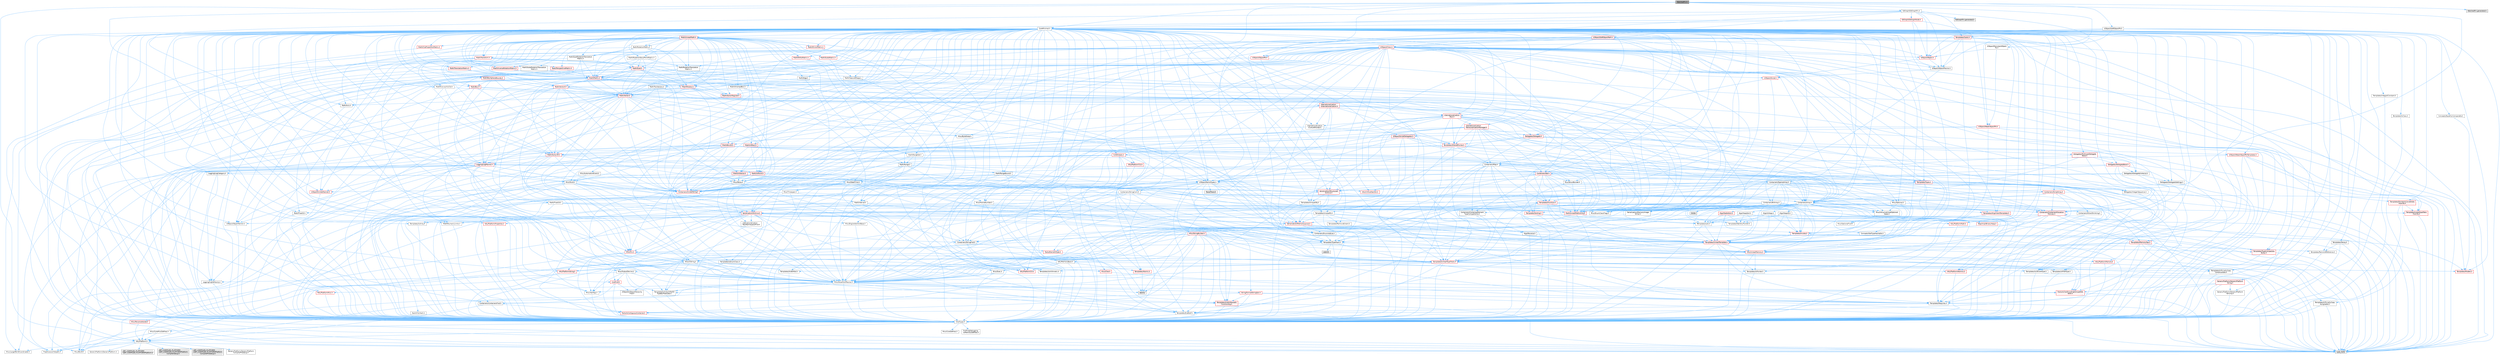 digraph "WatchedPin.h"
{
 // INTERACTIVE_SVG=YES
 // LATEX_PDF_SIZE
  bgcolor="transparent";
  edge [fontname=Helvetica,fontsize=10,labelfontname=Helvetica,labelfontsize=10];
  node [fontname=Helvetica,fontsize=10,shape=box,height=0.2,width=0.4];
  Node1 [id="Node000001",label="WatchedPin.h",height=0.2,width=0.4,color="gray40", fillcolor="grey60", style="filled", fontcolor="black",tooltip=" "];
  Node1 -> Node2 [id="edge1_Node000001_Node000002",color="steelblue1",style="solid",tooltip=" "];
  Node2 [id="Node000002",label="Containers/Array.h",height=0.2,width=0.4,color="grey40", fillcolor="white", style="filled",URL="$df/dd0/Array_8h.html",tooltip=" "];
  Node2 -> Node3 [id="edge2_Node000002_Node000003",color="steelblue1",style="solid",tooltip=" "];
  Node3 [id="Node000003",label="CoreTypes.h",height=0.2,width=0.4,color="grey40", fillcolor="white", style="filled",URL="$dc/dec/CoreTypes_8h.html",tooltip=" "];
  Node3 -> Node4 [id="edge3_Node000003_Node000004",color="steelblue1",style="solid",tooltip=" "];
  Node4 [id="Node000004",label="HAL/Platform.h",height=0.2,width=0.4,color="grey40", fillcolor="white", style="filled",URL="$d9/dd0/Platform_8h.html",tooltip=" "];
  Node4 -> Node5 [id="edge4_Node000004_Node000005",color="steelblue1",style="solid",tooltip=" "];
  Node5 [id="Node000005",label="Misc/Build.h",height=0.2,width=0.4,color="grey40", fillcolor="white", style="filled",URL="$d3/dbb/Build_8h.html",tooltip=" "];
  Node4 -> Node6 [id="edge5_Node000004_Node000006",color="steelblue1",style="solid",tooltip=" "];
  Node6 [id="Node000006",label="Misc/LargeWorldCoordinates.h",height=0.2,width=0.4,color="grey40", fillcolor="white", style="filled",URL="$d2/dcb/LargeWorldCoordinates_8h.html",tooltip=" "];
  Node4 -> Node7 [id="edge6_Node000004_Node000007",color="steelblue1",style="solid",tooltip=" "];
  Node7 [id="Node000007",label="type_traits",height=0.2,width=0.4,color="grey60", fillcolor="#E0E0E0", style="filled",tooltip=" "];
  Node4 -> Node8 [id="edge7_Node000004_Node000008",color="steelblue1",style="solid",tooltip=" "];
  Node8 [id="Node000008",label="PreprocessorHelpers.h",height=0.2,width=0.4,color="grey40", fillcolor="white", style="filled",URL="$db/ddb/PreprocessorHelpers_8h.html",tooltip=" "];
  Node4 -> Node9 [id="edge8_Node000004_Node000009",color="steelblue1",style="solid",tooltip=" "];
  Node9 [id="Node000009",label="UBT_COMPILED_PLATFORM\l/UBT_COMPILED_PLATFORMPlatform\lCompilerPreSetup.h",height=0.2,width=0.4,color="grey60", fillcolor="#E0E0E0", style="filled",tooltip=" "];
  Node4 -> Node10 [id="edge9_Node000004_Node000010",color="steelblue1",style="solid",tooltip=" "];
  Node10 [id="Node000010",label="GenericPlatform/GenericPlatform\lCompilerPreSetup.h",height=0.2,width=0.4,color="grey40", fillcolor="white", style="filled",URL="$d9/dc8/GenericPlatformCompilerPreSetup_8h.html",tooltip=" "];
  Node4 -> Node11 [id="edge10_Node000004_Node000011",color="steelblue1",style="solid",tooltip=" "];
  Node11 [id="Node000011",label="GenericPlatform/GenericPlatform.h",height=0.2,width=0.4,color="grey40", fillcolor="white", style="filled",URL="$d6/d84/GenericPlatform_8h.html",tooltip=" "];
  Node4 -> Node12 [id="edge11_Node000004_Node000012",color="steelblue1",style="solid",tooltip=" "];
  Node12 [id="Node000012",label="UBT_COMPILED_PLATFORM\l/UBT_COMPILED_PLATFORMPlatform.h",height=0.2,width=0.4,color="grey60", fillcolor="#E0E0E0", style="filled",tooltip=" "];
  Node4 -> Node13 [id="edge12_Node000004_Node000013",color="steelblue1",style="solid",tooltip=" "];
  Node13 [id="Node000013",label="UBT_COMPILED_PLATFORM\l/UBT_COMPILED_PLATFORMPlatform\lCompilerSetup.h",height=0.2,width=0.4,color="grey60", fillcolor="#E0E0E0", style="filled",tooltip=" "];
  Node3 -> Node14 [id="edge13_Node000003_Node000014",color="steelblue1",style="solid",tooltip=" "];
  Node14 [id="Node000014",label="ProfilingDebugging\l/UMemoryDefines.h",height=0.2,width=0.4,color="grey40", fillcolor="white", style="filled",URL="$d2/da2/UMemoryDefines_8h.html",tooltip=" "];
  Node3 -> Node15 [id="edge14_Node000003_Node000015",color="steelblue1",style="solid",tooltip=" "];
  Node15 [id="Node000015",label="Misc/CoreMiscDefines.h",height=0.2,width=0.4,color="grey40", fillcolor="white", style="filled",URL="$da/d38/CoreMiscDefines_8h.html",tooltip=" "];
  Node15 -> Node4 [id="edge15_Node000015_Node000004",color="steelblue1",style="solid",tooltip=" "];
  Node15 -> Node8 [id="edge16_Node000015_Node000008",color="steelblue1",style="solid",tooltip=" "];
  Node3 -> Node16 [id="edge17_Node000003_Node000016",color="steelblue1",style="solid",tooltip=" "];
  Node16 [id="Node000016",label="Misc/CoreDefines.h",height=0.2,width=0.4,color="grey40", fillcolor="white", style="filled",URL="$d3/dd2/CoreDefines_8h.html",tooltip=" "];
  Node2 -> Node17 [id="edge18_Node000002_Node000017",color="steelblue1",style="solid",tooltip=" "];
  Node17 [id="Node000017",label="Misc/AssertionMacros.h",height=0.2,width=0.4,color="grey40", fillcolor="white", style="filled",URL="$d0/dfa/AssertionMacros_8h.html",tooltip=" "];
  Node17 -> Node3 [id="edge19_Node000017_Node000003",color="steelblue1",style="solid",tooltip=" "];
  Node17 -> Node4 [id="edge20_Node000017_Node000004",color="steelblue1",style="solid",tooltip=" "];
  Node17 -> Node18 [id="edge21_Node000017_Node000018",color="steelblue1",style="solid",tooltip=" "];
  Node18 [id="Node000018",label="HAL/PlatformMisc.h",height=0.2,width=0.4,color="red", fillcolor="#FFF0F0", style="filled",URL="$d0/df5/PlatformMisc_8h.html",tooltip=" "];
  Node18 -> Node3 [id="edge22_Node000018_Node000003",color="steelblue1",style="solid",tooltip=" "];
  Node17 -> Node8 [id="edge23_Node000017_Node000008",color="steelblue1",style="solid",tooltip=" "];
  Node17 -> Node54 [id="edge24_Node000017_Node000054",color="steelblue1",style="solid",tooltip=" "];
  Node54 [id="Node000054",label="Templates/EnableIf.h",height=0.2,width=0.4,color="grey40", fillcolor="white", style="filled",URL="$d7/d60/EnableIf_8h.html",tooltip=" "];
  Node54 -> Node3 [id="edge25_Node000054_Node000003",color="steelblue1",style="solid",tooltip=" "];
  Node17 -> Node55 [id="edge26_Node000017_Node000055",color="steelblue1",style="solid",tooltip=" "];
  Node55 [id="Node000055",label="Templates/IsArrayOrRefOf\lTypeByPredicate.h",height=0.2,width=0.4,color="grey40", fillcolor="white", style="filled",URL="$d6/da1/IsArrayOrRefOfTypeByPredicate_8h.html",tooltip=" "];
  Node55 -> Node3 [id="edge27_Node000055_Node000003",color="steelblue1",style="solid",tooltip=" "];
  Node17 -> Node56 [id="edge28_Node000017_Node000056",color="steelblue1",style="solid",tooltip=" "];
  Node56 [id="Node000056",label="Templates/IsValidVariadic\lFunctionArg.h",height=0.2,width=0.4,color="red", fillcolor="#FFF0F0", style="filled",URL="$d0/dc8/IsValidVariadicFunctionArg_8h.html",tooltip=" "];
  Node56 -> Node3 [id="edge29_Node000056_Node000003",color="steelblue1",style="solid",tooltip=" "];
  Node56 -> Node7 [id="edge30_Node000056_Node000007",color="steelblue1",style="solid",tooltip=" "];
  Node17 -> Node58 [id="edge31_Node000017_Node000058",color="steelblue1",style="solid",tooltip=" "];
  Node58 [id="Node000058",label="Traits/IsCharEncodingCompatible\lWith.h",height=0.2,width=0.4,color="red", fillcolor="#FFF0F0", style="filled",URL="$df/dd1/IsCharEncodingCompatibleWith_8h.html",tooltip=" "];
  Node58 -> Node7 [id="edge32_Node000058_Node000007",color="steelblue1",style="solid",tooltip=" "];
  Node17 -> Node60 [id="edge33_Node000017_Node000060",color="steelblue1",style="solid",tooltip=" "];
  Node60 [id="Node000060",label="Misc/VarArgs.h",height=0.2,width=0.4,color="grey40", fillcolor="white", style="filled",URL="$d5/d6f/VarArgs_8h.html",tooltip=" "];
  Node60 -> Node3 [id="edge34_Node000060_Node000003",color="steelblue1",style="solid",tooltip=" "];
  Node17 -> Node61 [id="edge35_Node000017_Node000061",color="steelblue1",style="solid",tooltip=" "];
  Node61 [id="Node000061",label="String/FormatStringSan.h",height=0.2,width=0.4,color="red", fillcolor="#FFF0F0", style="filled",URL="$d3/d8b/FormatStringSan_8h.html",tooltip=" "];
  Node61 -> Node7 [id="edge36_Node000061_Node000007",color="steelblue1",style="solid",tooltip=" "];
  Node61 -> Node3 [id="edge37_Node000061_Node000003",color="steelblue1",style="solid",tooltip=" "];
  Node61 -> Node62 [id="edge38_Node000061_Node000062",color="steelblue1",style="solid",tooltip=" "];
  Node62 [id="Node000062",label="Templates/Requires.h",height=0.2,width=0.4,color="grey40", fillcolor="white", style="filled",URL="$dc/d96/Requires_8h.html",tooltip=" "];
  Node62 -> Node54 [id="edge39_Node000062_Node000054",color="steelblue1",style="solid",tooltip=" "];
  Node62 -> Node7 [id="edge40_Node000062_Node000007",color="steelblue1",style="solid",tooltip=" "];
  Node61 -> Node56 [id="edge41_Node000061_Node000056",color="steelblue1",style="solid",tooltip=" "];
  Node61 -> Node26 [id="edge42_Node000061_Node000026",color="steelblue1",style="solid",tooltip=" "];
  Node26 [id="Node000026",label="Containers/ContainersFwd.h",height=0.2,width=0.4,color="grey40", fillcolor="white", style="filled",URL="$d4/d0a/ContainersFwd_8h.html",tooltip=" "];
  Node26 -> Node4 [id="edge43_Node000026_Node000004",color="steelblue1",style="solid",tooltip=" "];
  Node26 -> Node3 [id="edge44_Node000026_Node000003",color="steelblue1",style="solid",tooltip=" "];
  Node26 -> Node23 [id="edge45_Node000026_Node000023",color="steelblue1",style="solid",tooltip=" "];
  Node23 [id="Node000023",label="Traits/IsContiguousContainer.h",height=0.2,width=0.4,color="red", fillcolor="#FFF0F0", style="filled",URL="$d5/d3c/IsContiguousContainer_8h.html",tooltip=" "];
  Node23 -> Node3 [id="edge46_Node000023_Node000003",color="steelblue1",style="solid",tooltip=" "];
  Node17 -> Node67 [id="edge47_Node000017_Node000067",color="steelblue1",style="solid",tooltip=" "];
  Node67 [id="Node000067",label="atomic",height=0.2,width=0.4,color="grey60", fillcolor="#E0E0E0", style="filled",tooltip=" "];
  Node2 -> Node68 [id="edge48_Node000002_Node000068",color="steelblue1",style="solid",tooltip=" "];
  Node68 [id="Node000068",label="Misc/IntrusiveUnsetOptional\lState.h",height=0.2,width=0.4,color="grey40", fillcolor="white", style="filled",URL="$d2/d0a/IntrusiveUnsetOptionalState_8h.html",tooltip=" "];
  Node68 -> Node69 [id="edge49_Node000068_Node000069",color="steelblue1",style="solid",tooltip=" "];
  Node69 [id="Node000069",label="Misc/OptionalFwd.h",height=0.2,width=0.4,color="grey40", fillcolor="white", style="filled",URL="$dc/d50/OptionalFwd_8h.html",tooltip=" "];
  Node2 -> Node70 [id="edge50_Node000002_Node000070",color="steelblue1",style="solid",tooltip=" "];
  Node70 [id="Node000070",label="Misc/ReverseIterate.h",height=0.2,width=0.4,color="red", fillcolor="#FFF0F0", style="filled",URL="$db/de3/ReverseIterate_8h.html",tooltip=" "];
  Node70 -> Node4 [id="edge51_Node000070_Node000004",color="steelblue1",style="solid",tooltip=" "];
  Node2 -> Node72 [id="edge52_Node000002_Node000072",color="steelblue1",style="solid",tooltip=" "];
  Node72 [id="Node000072",label="HAL/UnrealMemory.h",height=0.2,width=0.4,color="red", fillcolor="#FFF0F0", style="filled",URL="$d9/d96/UnrealMemory_8h.html",tooltip=" "];
  Node72 -> Node3 [id="edge53_Node000072_Node000003",color="steelblue1",style="solid",tooltip=" "];
  Node72 -> Node76 [id="edge54_Node000072_Node000076",color="steelblue1",style="solid",tooltip=" "];
  Node76 [id="Node000076",label="HAL/MemoryBase.h",height=0.2,width=0.4,color="grey40", fillcolor="white", style="filled",URL="$d6/d9f/MemoryBase_8h.html",tooltip=" "];
  Node76 -> Node3 [id="edge55_Node000076_Node000003",color="steelblue1",style="solid",tooltip=" "];
  Node76 -> Node47 [id="edge56_Node000076_Node000047",color="steelblue1",style="solid",tooltip=" "];
  Node47 [id="Node000047",label="HAL/PlatformAtomics.h",height=0.2,width=0.4,color="red", fillcolor="#FFF0F0", style="filled",URL="$d3/d36/PlatformAtomics_8h.html",tooltip=" "];
  Node47 -> Node3 [id="edge57_Node000047_Node000003",color="steelblue1",style="solid",tooltip=" "];
  Node76 -> Node30 [id="edge58_Node000076_Node000030",color="steelblue1",style="solid",tooltip=" "];
  Node30 [id="Node000030",label="HAL/PlatformCrt.h",height=0.2,width=0.4,color="red", fillcolor="#FFF0F0", style="filled",URL="$d8/d75/PlatformCrt_8h.html",tooltip=" "];
  Node76 -> Node77 [id="edge59_Node000076_Node000077",color="steelblue1",style="solid",tooltip=" "];
  Node77 [id="Node000077",label="Misc/Exec.h",height=0.2,width=0.4,color="grey40", fillcolor="white", style="filled",URL="$de/ddb/Exec_8h.html",tooltip=" "];
  Node77 -> Node3 [id="edge60_Node000077_Node000003",color="steelblue1",style="solid",tooltip=" "];
  Node77 -> Node17 [id="edge61_Node000077_Node000017",color="steelblue1",style="solid",tooltip=" "];
  Node76 -> Node78 [id="edge62_Node000076_Node000078",color="steelblue1",style="solid",tooltip=" "];
  Node78 [id="Node000078",label="Misc/OutputDevice.h",height=0.2,width=0.4,color="grey40", fillcolor="white", style="filled",URL="$d7/d32/OutputDevice_8h.html",tooltip=" "];
  Node78 -> Node25 [id="edge63_Node000078_Node000025",color="steelblue1",style="solid",tooltip=" "];
  Node25 [id="Node000025",label="CoreFwd.h",height=0.2,width=0.4,color="red", fillcolor="#FFF0F0", style="filled",URL="$d1/d1e/CoreFwd_8h.html",tooltip=" "];
  Node25 -> Node3 [id="edge64_Node000025_Node000003",color="steelblue1",style="solid",tooltip=" "];
  Node25 -> Node26 [id="edge65_Node000025_Node000026",color="steelblue1",style="solid",tooltip=" "];
  Node25 -> Node28 [id="edge66_Node000025_Node000028",color="steelblue1",style="solid",tooltip=" "];
  Node28 [id="Node000028",label="UObject/UObjectHierarchy\lFwd.h",height=0.2,width=0.4,color="grey40", fillcolor="white", style="filled",URL="$d3/d13/UObjectHierarchyFwd_8h.html",tooltip=" "];
  Node78 -> Node3 [id="edge67_Node000078_Node000003",color="steelblue1",style="solid",tooltip=" "];
  Node78 -> Node79 [id="edge68_Node000078_Node000079",color="steelblue1",style="solid",tooltip=" "];
  Node79 [id="Node000079",label="Logging/LogVerbosity.h",height=0.2,width=0.4,color="grey40", fillcolor="white", style="filled",URL="$d2/d8f/LogVerbosity_8h.html",tooltip=" "];
  Node79 -> Node3 [id="edge69_Node000079_Node000003",color="steelblue1",style="solid",tooltip=" "];
  Node78 -> Node60 [id="edge70_Node000078_Node000060",color="steelblue1",style="solid",tooltip=" "];
  Node78 -> Node55 [id="edge71_Node000078_Node000055",color="steelblue1",style="solid",tooltip=" "];
  Node78 -> Node56 [id="edge72_Node000078_Node000056",color="steelblue1",style="solid",tooltip=" "];
  Node78 -> Node58 [id="edge73_Node000078_Node000058",color="steelblue1",style="solid",tooltip=" "];
  Node76 -> Node80 [id="edge74_Node000076_Node000080",color="steelblue1",style="solid",tooltip=" "];
  Node80 [id="Node000080",label="Templates/Atomic.h",height=0.2,width=0.4,color="red", fillcolor="#FFF0F0", style="filled",URL="$d3/d91/Atomic_8h.html",tooltip=" "];
  Node80 -> Node67 [id="edge75_Node000080_Node000067",color="steelblue1",style="solid",tooltip=" "];
  Node72 -> Node89 [id="edge76_Node000072_Node000089",color="steelblue1",style="solid",tooltip=" "];
  Node89 [id="Node000089",label="HAL/PlatformMemory.h",height=0.2,width=0.4,color="red", fillcolor="#FFF0F0", style="filled",URL="$de/d68/PlatformMemory_8h.html",tooltip=" "];
  Node89 -> Node3 [id="edge77_Node000089_Node000003",color="steelblue1",style="solid",tooltip=" "];
  Node72 -> Node92 [id="edge78_Node000072_Node000092",color="steelblue1",style="solid",tooltip=" "];
  Node92 [id="Node000092",label="Templates/IsPointer.h",height=0.2,width=0.4,color="grey40", fillcolor="white", style="filled",URL="$d7/d05/IsPointer_8h.html",tooltip=" "];
  Node92 -> Node3 [id="edge79_Node000092_Node000003",color="steelblue1",style="solid",tooltip=" "];
  Node2 -> Node93 [id="edge80_Node000002_Node000093",color="steelblue1",style="solid",tooltip=" "];
  Node93 [id="Node000093",label="Templates/UnrealTypeTraits.h",height=0.2,width=0.4,color="red", fillcolor="#FFF0F0", style="filled",URL="$d2/d2d/UnrealTypeTraits_8h.html",tooltip=" "];
  Node93 -> Node3 [id="edge81_Node000093_Node000003",color="steelblue1",style="solid",tooltip=" "];
  Node93 -> Node92 [id="edge82_Node000093_Node000092",color="steelblue1",style="solid",tooltip=" "];
  Node93 -> Node17 [id="edge83_Node000093_Node000017",color="steelblue1",style="solid",tooltip=" "];
  Node93 -> Node85 [id="edge84_Node000093_Node000085",color="steelblue1",style="solid",tooltip=" "];
  Node85 [id="Node000085",label="Templates/AndOrNot.h",height=0.2,width=0.4,color="grey40", fillcolor="white", style="filled",URL="$db/d0a/AndOrNot_8h.html",tooltip=" "];
  Node85 -> Node3 [id="edge85_Node000085_Node000003",color="steelblue1",style="solid",tooltip=" "];
  Node93 -> Node54 [id="edge86_Node000093_Node000054",color="steelblue1",style="solid",tooltip=" "];
  Node93 -> Node94 [id="edge87_Node000093_Node000094",color="steelblue1",style="solid",tooltip=" "];
  Node94 [id="Node000094",label="Templates/IsArithmetic.h",height=0.2,width=0.4,color="grey40", fillcolor="white", style="filled",URL="$d2/d5d/IsArithmetic_8h.html",tooltip=" "];
  Node94 -> Node3 [id="edge88_Node000094_Node000003",color="steelblue1",style="solid",tooltip=" "];
  Node93 -> Node95 [id="edge89_Node000093_Node000095",color="steelblue1",style="solid",tooltip=" "];
  Node95 [id="Node000095",label="Templates/Models.h",height=0.2,width=0.4,color="red", fillcolor="#FFF0F0", style="filled",URL="$d3/d0c/Models_8h.html",tooltip=" "];
  Node93 -> Node96 [id="edge90_Node000093_Node000096",color="steelblue1",style="solid",tooltip=" "];
  Node96 [id="Node000096",label="Templates/IsPODType.h",height=0.2,width=0.4,color="grey40", fillcolor="white", style="filled",URL="$d7/db1/IsPODType_8h.html",tooltip=" "];
  Node96 -> Node3 [id="edge91_Node000096_Node000003",color="steelblue1",style="solid",tooltip=" "];
  Node93 -> Node97 [id="edge92_Node000093_Node000097",color="steelblue1",style="solid",tooltip=" "];
  Node97 [id="Node000097",label="Templates/IsUECoreType.h",height=0.2,width=0.4,color="grey40", fillcolor="white", style="filled",URL="$d1/db8/IsUECoreType_8h.html",tooltip=" "];
  Node97 -> Node3 [id="edge93_Node000097_Node000003",color="steelblue1",style="solid",tooltip=" "];
  Node97 -> Node7 [id="edge94_Node000097_Node000007",color="steelblue1",style="solid",tooltip=" "];
  Node93 -> Node86 [id="edge95_Node000093_Node000086",color="steelblue1",style="solid",tooltip=" "];
  Node86 [id="Node000086",label="Templates/IsTriviallyCopy\lConstructible.h",height=0.2,width=0.4,color="grey40", fillcolor="white", style="filled",URL="$d3/d78/IsTriviallyCopyConstructible_8h.html",tooltip=" "];
  Node86 -> Node3 [id="edge96_Node000086_Node000003",color="steelblue1",style="solid",tooltip=" "];
  Node86 -> Node7 [id="edge97_Node000086_Node000007",color="steelblue1",style="solid",tooltip=" "];
  Node2 -> Node98 [id="edge98_Node000002_Node000098",color="steelblue1",style="solid",tooltip=" "];
  Node98 [id="Node000098",label="Templates/UnrealTemplate.h",height=0.2,width=0.4,color="red", fillcolor="#FFF0F0", style="filled",URL="$d4/d24/UnrealTemplate_8h.html",tooltip=" "];
  Node98 -> Node3 [id="edge99_Node000098_Node000003",color="steelblue1",style="solid",tooltip=" "];
  Node98 -> Node92 [id="edge100_Node000098_Node000092",color="steelblue1",style="solid",tooltip=" "];
  Node98 -> Node72 [id="edge101_Node000098_Node000072",color="steelblue1",style="solid",tooltip=" "];
  Node98 -> Node93 [id="edge102_Node000098_Node000093",color="steelblue1",style="solid",tooltip=" "];
  Node98 -> Node101 [id="edge103_Node000098_Node000101",color="steelblue1",style="solid",tooltip=" "];
  Node101 [id="Node000101",label="Templates/RemoveReference.h",height=0.2,width=0.4,color="grey40", fillcolor="white", style="filled",URL="$da/dbe/RemoveReference_8h.html",tooltip=" "];
  Node101 -> Node3 [id="edge104_Node000101_Node000003",color="steelblue1",style="solid",tooltip=" "];
  Node98 -> Node62 [id="edge105_Node000098_Node000062",color="steelblue1",style="solid",tooltip=" "];
  Node98 -> Node102 [id="edge106_Node000098_Node000102",color="steelblue1",style="solid",tooltip=" "];
  Node102 [id="Node000102",label="Templates/TypeCompatible\lBytes.h",height=0.2,width=0.4,color="red", fillcolor="#FFF0F0", style="filled",URL="$df/d0a/TypeCompatibleBytes_8h.html",tooltip=" "];
  Node102 -> Node3 [id="edge107_Node000102_Node000003",color="steelblue1",style="solid",tooltip=" "];
  Node102 -> Node7 [id="edge108_Node000102_Node000007",color="steelblue1",style="solid",tooltip=" "];
  Node98 -> Node23 [id="edge109_Node000098_Node000023",color="steelblue1",style="solid",tooltip=" "];
  Node98 -> Node7 [id="edge110_Node000098_Node000007",color="steelblue1",style="solid",tooltip=" "];
  Node2 -> Node104 [id="edge111_Node000002_Node000104",color="steelblue1",style="solid",tooltip=" "];
  Node104 [id="Node000104",label="Containers/AllowShrinking.h",height=0.2,width=0.4,color="grey40", fillcolor="white", style="filled",URL="$d7/d1a/AllowShrinking_8h.html",tooltip=" "];
  Node104 -> Node3 [id="edge112_Node000104_Node000003",color="steelblue1",style="solid",tooltip=" "];
  Node2 -> Node105 [id="edge113_Node000002_Node000105",color="steelblue1",style="solid",tooltip=" "];
  Node105 [id="Node000105",label="Containers/ContainerAllocation\lPolicies.h",height=0.2,width=0.4,color="red", fillcolor="#FFF0F0", style="filled",URL="$d7/dff/ContainerAllocationPolicies_8h.html",tooltip=" "];
  Node105 -> Node3 [id="edge114_Node000105_Node000003",color="steelblue1",style="solid",tooltip=" "];
  Node105 -> Node105 [id="edge115_Node000105_Node000105",color="steelblue1",style="solid",tooltip=" "];
  Node105 -> Node107 [id="edge116_Node000105_Node000107",color="steelblue1",style="solid",tooltip=" "];
  Node107 [id="Node000107",label="HAL/PlatformMath.h",height=0.2,width=0.4,color="red", fillcolor="#FFF0F0", style="filled",URL="$dc/d53/PlatformMath_8h.html",tooltip=" "];
  Node107 -> Node3 [id="edge117_Node000107_Node000003",color="steelblue1",style="solid",tooltip=" "];
  Node105 -> Node72 [id="edge118_Node000105_Node000072",color="steelblue1",style="solid",tooltip=" "];
  Node105 -> Node40 [id="edge119_Node000105_Node000040",color="steelblue1",style="solid",tooltip=" "];
  Node40 [id="Node000040",label="Math/NumericLimits.h",height=0.2,width=0.4,color="grey40", fillcolor="white", style="filled",URL="$df/d1b/NumericLimits_8h.html",tooltip=" "];
  Node40 -> Node3 [id="edge120_Node000040_Node000003",color="steelblue1",style="solid",tooltip=" "];
  Node105 -> Node17 [id="edge121_Node000105_Node000017",color="steelblue1",style="solid",tooltip=" "];
  Node105 -> Node116 [id="edge122_Node000105_Node000116",color="steelblue1",style="solid",tooltip=" "];
  Node116 [id="Node000116",label="Templates/MemoryOps.h",height=0.2,width=0.4,color="red", fillcolor="#FFF0F0", style="filled",URL="$db/dea/MemoryOps_8h.html",tooltip=" "];
  Node116 -> Node3 [id="edge123_Node000116_Node000003",color="steelblue1",style="solid",tooltip=" "];
  Node116 -> Node72 [id="edge124_Node000116_Node000072",color="steelblue1",style="solid",tooltip=" "];
  Node116 -> Node87 [id="edge125_Node000116_Node000087",color="steelblue1",style="solid",tooltip=" "];
  Node87 [id="Node000087",label="Templates/IsTriviallyCopy\lAssignable.h",height=0.2,width=0.4,color="grey40", fillcolor="white", style="filled",URL="$d2/df2/IsTriviallyCopyAssignable_8h.html",tooltip=" "];
  Node87 -> Node3 [id="edge126_Node000087_Node000003",color="steelblue1",style="solid",tooltip=" "];
  Node87 -> Node7 [id="edge127_Node000087_Node000007",color="steelblue1",style="solid",tooltip=" "];
  Node116 -> Node86 [id="edge128_Node000116_Node000086",color="steelblue1",style="solid",tooltip=" "];
  Node116 -> Node62 [id="edge129_Node000116_Node000062",color="steelblue1",style="solid",tooltip=" "];
  Node116 -> Node93 [id="edge130_Node000116_Node000093",color="steelblue1",style="solid",tooltip=" "];
  Node116 -> Node7 [id="edge131_Node000116_Node000007",color="steelblue1",style="solid",tooltip=" "];
  Node105 -> Node102 [id="edge132_Node000105_Node000102",color="steelblue1",style="solid",tooltip=" "];
  Node105 -> Node7 [id="edge133_Node000105_Node000007",color="steelblue1",style="solid",tooltip=" "];
  Node2 -> Node117 [id="edge134_Node000002_Node000117",color="steelblue1",style="solid",tooltip=" "];
  Node117 [id="Node000117",label="Containers/ContainerElement\lTypeCompatibility.h",height=0.2,width=0.4,color="grey40", fillcolor="white", style="filled",URL="$df/ddf/ContainerElementTypeCompatibility_8h.html",tooltip=" "];
  Node117 -> Node3 [id="edge135_Node000117_Node000003",color="steelblue1",style="solid",tooltip=" "];
  Node117 -> Node93 [id="edge136_Node000117_Node000093",color="steelblue1",style="solid",tooltip=" "];
  Node2 -> Node118 [id="edge137_Node000002_Node000118",color="steelblue1",style="solid",tooltip=" "];
  Node118 [id="Node000118",label="Serialization/Archive.h",height=0.2,width=0.4,color="red", fillcolor="#FFF0F0", style="filled",URL="$d7/d3b/Archive_8h.html",tooltip=" "];
  Node118 -> Node25 [id="edge138_Node000118_Node000025",color="steelblue1",style="solid",tooltip=" "];
  Node118 -> Node3 [id="edge139_Node000118_Node000003",color="steelblue1",style="solid",tooltip=" "];
  Node118 -> Node119 [id="edge140_Node000118_Node000119",color="steelblue1",style="solid",tooltip=" "];
  Node119 [id="Node000119",label="HAL/PlatformProperties.h",height=0.2,width=0.4,color="red", fillcolor="#FFF0F0", style="filled",URL="$d9/db0/PlatformProperties_8h.html",tooltip=" "];
  Node119 -> Node3 [id="edge141_Node000119_Node000003",color="steelblue1",style="solid",tooltip=" "];
  Node118 -> Node122 [id="edge142_Node000118_Node000122",color="steelblue1",style="solid",tooltip=" "];
  Node122 [id="Node000122",label="Internationalization\l/TextNamespaceFwd.h",height=0.2,width=0.4,color="grey40", fillcolor="white", style="filled",URL="$d8/d97/TextNamespaceFwd_8h.html",tooltip=" "];
  Node122 -> Node3 [id="edge143_Node000122_Node000003",color="steelblue1",style="solid",tooltip=" "];
  Node118 -> Node17 [id="edge144_Node000118_Node000017",color="steelblue1",style="solid",tooltip=" "];
  Node118 -> Node5 [id="edge145_Node000118_Node000005",color="steelblue1",style="solid",tooltip=" "];
  Node118 -> Node123 [id="edge146_Node000118_Node000123",color="steelblue1",style="solid",tooltip=" "];
  Node123 [id="Node000123",label="Misc/EngineVersionBase.h",height=0.2,width=0.4,color="grey40", fillcolor="white", style="filled",URL="$d5/d2b/EngineVersionBase_8h.html",tooltip=" "];
  Node123 -> Node3 [id="edge147_Node000123_Node000003",color="steelblue1",style="solid",tooltip=" "];
  Node118 -> Node60 [id="edge148_Node000118_Node000060",color="steelblue1",style="solid",tooltip=" "];
  Node118 -> Node54 [id="edge149_Node000118_Node000054",color="steelblue1",style="solid",tooltip=" "];
  Node118 -> Node55 [id="edge150_Node000118_Node000055",color="steelblue1",style="solid",tooltip=" "];
  Node118 -> Node126 [id="edge151_Node000118_Node000126",color="steelblue1",style="solid",tooltip=" "];
  Node126 [id="Node000126",label="Templates/IsEnumClass.h",height=0.2,width=0.4,color="grey40", fillcolor="white", style="filled",URL="$d7/d15/IsEnumClass_8h.html",tooltip=" "];
  Node126 -> Node3 [id="edge152_Node000126_Node000003",color="steelblue1",style="solid",tooltip=" "];
  Node126 -> Node85 [id="edge153_Node000126_Node000085",color="steelblue1",style="solid",tooltip=" "];
  Node118 -> Node56 [id="edge154_Node000118_Node000056",color="steelblue1",style="solid",tooltip=" "];
  Node118 -> Node98 [id="edge155_Node000118_Node000098",color="steelblue1",style="solid",tooltip=" "];
  Node118 -> Node58 [id="edge156_Node000118_Node000058",color="steelblue1",style="solid",tooltip=" "];
  Node118 -> Node127 [id="edge157_Node000118_Node000127",color="steelblue1",style="solid",tooltip=" "];
  Node127 [id="Node000127",label="UObject/ObjectVersion.h",height=0.2,width=0.4,color="grey40", fillcolor="white", style="filled",URL="$da/d63/ObjectVersion_8h.html",tooltip=" "];
  Node127 -> Node3 [id="edge158_Node000127_Node000003",color="steelblue1",style="solid",tooltip=" "];
  Node2 -> Node128 [id="edge159_Node000002_Node000128",color="steelblue1",style="solid",tooltip=" "];
  Node128 [id="Node000128",label="Serialization/MemoryImage\lWriter.h",height=0.2,width=0.4,color="grey40", fillcolor="white", style="filled",URL="$d0/d08/MemoryImageWriter_8h.html",tooltip=" "];
  Node128 -> Node3 [id="edge160_Node000128_Node000003",color="steelblue1",style="solid",tooltip=" "];
  Node128 -> Node129 [id="edge161_Node000128_Node000129",color="steelblue1",style="solid",tooltip=" "];
  Node129 [id="Node000129",label="Serialization/MemoryLayout.h",height=0.2,width=0.4,color="red", fillcolor="#FFF0F0", style="filled",URL="$d7/d66/MemoryLayout_8h.html",tooltip=" "];
  Node129 -> Node132 [id="edge162_Node000129_Node000132",color="steelblue1",style="solid",tooltip=" "];
  Node132 [id="Node000132",label="Containers/EnumAsByte.h",height=0.2,width=0.4,color="grey40", fillcolor="white", style="filled",URL="$d6/d9a/EnumAsByte_8h.html",tooltip=" "];
  Node132 -> Node3 [id="edge163_Node000132_Node000003",color="steelblue1",style="solid",tooltip=" "];
  Node132 -> Node96 [id="edge164_Node000132_Node000096",color="steelblue1",style="solid",tooltip=" "];
  Node132 -> Node133 [id="edge165_Node000132_Node000133",color="steelblue1",style="solid",tooltip=" "];
  Node133 [id="Node000133",label="Templates/TypeHash.h",height=0.2,width=0.4,color="grey40", fillcolor="white", style="filled",URL="$d1/d62/TypeHash_8h.html",tooltip=" "];
  Node133 -> Node3 [id="edge166_Node000133_Node000003",color="steelblue1",style="solid",tooltip=" "];
  Node133 -> Node62 [id="edge167_Node000133_Node000062",color="steelblue1",style="solid",tooltip=" "];
  Node133 -> Node134 [id="edge168_Node000133_Node000134",color="steelblue1",style="solid",tooltip=" "];
  Node134 [id="Node000134",label="Misc/Crc.h",height=0.2,width=0.4,color="red", fillcolor="#FFF0F0", style="filled",URL="$d4/dd2/Crc_8h.html",tooltip=" "];
  Node134 -> Node3 [id="edge169_Node000134_Node000003",color="steelblue1",style="solid",tooltip=" "];
  Node134 -> Node74 [id="edge170_Node000134_Node000074",color="steelblue1",style="solid",tooltip=" "];
  Node74 [id="Node000074",label="HAL/PlatformString.h",height=0.2,width=0.4,color="red", fillcolor="#FFF0F0", style="filled",URL="$db/db5/PlatformString_8h.html",tooltip=" "];
  Node74 -> Node3 [id="edge171_Node000074_Node000003",color="steelblue1",style="solid",tooltip=" "];
  Node134 -> Node17 [id="edge172_Node000134_Node000017",color="steelblue1",style="solid",tooltip=" "];
  Node134 -> Node135 [id="edge173_Node000134_Node000135",color="steelblue1",style="solid",tooltip=" "];
  Node135 [id="Node000135",label="Misc/CString.h",height=0.2,width=0.4,color="grey40", fillcolor="white", style="filled",URL="$d2/d49/CString_8h.html",tooltip=" "];
  Node135 -> Node3 [id="edge174_Node000135_Node000003",color="steelblue1",style="solid",tooltip=" "];
  Node135 -> Node30 [id="edge175_Node000135_Node000030",color="steelblue1",style="solid",tooltip=" "];
  Node135 -> Node74 [id="edge176_Node000135_Node000074",color="steelblue1",style="solid",tooltip=" "];
  Node135 -> Node17 [id="edge177_Node000135_Node000017",color="steelblue1",style="solid",tooltip=" "];
  Node135 -> Node136 [id="edge178_Node000135_Node000136",color="steelblue1",style="solid",tooltip=" "];
  Node136 [id="Node000136",label="Misc/Char.h",height=0.2,width=0.4,color="red", fillcolor="#FFF0F0", style="filled",URL="$d0/d58/Char_8h.html",tooltip=" "];
  Node136 -> Node3 [id="edge179_Node000136_Node000003",color="steelblue1",style="solid",tooltip=" "];
  Node136 -> Node7 [id="edge180_Node000136_Node000007",color="steelblue1",style="solid",tooltip=" "];
  Node135 -> Node60 [id="edge181_Node000135_Node000060",color="steelblue1",style="solid",tooltip=" "];
  Node135 -> Node55 [id="edge182_Node000135_Node000055",color="steelblue1",style="solid",tooltip=" "];
  Node135 -> Node56 [id="edge183_Node000135_Node000056",color="steelblue1",style="solid",tooltip=" "];
  Node135 -> Node58 [id="edge184_Node000135_Node000058",color="steelblue1",style="solid",tooltip=" "];
  Node134 -> Node136 [id="edge185_Node000134_Node000136",color="steelblue1",style="solid",tooltip=" "];
  Node134 -> Node93 [id="edge186_Node000134_Node000093",color="steelblue1",style="solid",tooltip=" "];
  Node133 -> Node139 [id="edge187_Node000133_Node000139",color="steelblue1",style="solid",tooltip=" "];
  Node139 [id="Node000139",label="stdint.h",height=0.2,width=0.4,color="grey60", fillcolor="#E0E0E0", style="filled",tooltip=" "];
  Node133 -> Node7 [id="edge188_Node000133_Node000007",color="steelblue1",style="solid",tooltip=" "];
  Node129 -> Node20 [id="edge189_Node000129_Node000020",color="steelblue1",style="solid",tooltip=" "];
  Node20 [id="Node000020",label="Containers/StringFwd.h",height=0.2,width=0.4,color="grey40", fillcolor="white", style="filled",URL="$df/d37/StringFwd_8h.html",tooltip=" "];
  Node20 -> Node3 [id="edge190_Node000020_Node000003",color="steelblue1",style="solid",tooltip=" "];
  Node20 -> Node21 [id="edge191_Node000020_Node000021",color="steelblue1",style="solid",tooltip=" "];
  Node21 [id="Node000021",label="Traits/ElementType.h",height=0.2,width=0.4,color="red", fillcolor="#FFF0F0", style="filled",URL="$d5/d4f/ElementType_8h.html",tooltip=" "];
  Node21 -> Node4 [id="edge192_Node000021_Node000004",color="steelblue1",style="solid",tooltip=" "];
  Node21 -> Node7 [id="edge193_Node000021_Node000007",color="steelblue1",style="solid",tooltip=" "];
  Node20 -> Node23 [id="edge194_Node000020_Node000023",color="steelblue1",style="solid",tooltip=" "];
  Node129 -> Node72 [id="edge195_Node000129_Node000072",color="steelblue1",style="solid",tooltip=" "];
  Node129 -> Node54 [id="edge196_Node000129_Node000054",color="steelblue1",style="solid",tooltip=" "];
  Node129 -> Node95 [id="edge197_Node000129_Node000095",color="steelblue1",style="solid",tooltip=" "];
  Node129 -> Node98 [id="edge198_Node000129_Node000098",color="steelblue1",style="solid",tooltip=" "];
  Node2 -> Node142 [id="edge199_Node000002_Node000142",color="steelblue1",style="solid",tooltip=" "];
  Node142 [id="Node000142",label="Algo/Heapify.h",height=0.2,width=0.4,color="grey40", fillcolor="white", style="filled",URL="$d0/d2a/Heapify_8h.html",tooltip=" "];
  Node142 -> Node143 [id="edge200_Node000142_Node000143",color="steelblue1",style="solid",tooltip=" "];
  Node143 [id="Node000143",label="Algo/Impl/BinaryHeap.h",height=0.2,width=0.4,color="red", fillcolor="#FFF0F0", style="filled",URL="$d7/da3/Algo_2Impl_2BinaryHeap_8h.html",tooltip=" "];
  Node143 -> Node144 [id="edge201_Node000143_Node000144",color="steelblue1",style="solid",tooltip=" "];
  Node144 [id="Node000144",label="Templates/Invoke.h",height=0.2,width=0.4,color="red", fillcolor="#FFF0F0", style="filled",URL="$d7/deb/Invoke_8h.html",tooltip=" "];
  Node144 -> Node3 [id="edge202_Node000144_Node000003",color="steelblue1",style="solid",tooltip=" "];
  Node144 -> Node98 [id="edge203_Node000144_Node000098",color="steelblue1",style="solid",tooltip=" "];
  Node144 -> Node7 [id="edge204_Node000144_Node000007",color="steelblue1",style="solid",tooltip=" "];
  Node143 -> Node7 [id="edge205_Node000143_Node000007",color="steelblue1",style="solid",tooltip=" "];
  Node142 -> Node148 [id="edge206_Node000142_Node000148",color="steelblue1",style="solid",tooltip=" "];
  Node148 [id="Node000148",label="Templates/IdentityFunctor.h",height=0.2,width=0.4,color="grey40", fillcolor="white", style="filled",URL="$d7/d2e/IdentityFunctor_8h.html",tooltip=" "];
  Node148 -> Node4 [id="edge207_Node000148_Node000004",color="steelblue1",style="solid",tooltip=" "];
  Node142 -> Node144 [id="edge208_Node000142_Node000144",color="steelblue1",style="solid",tooltip=" "];
  Node142 -> Node149 [id="edge209_Node000142_Node000149",color="steelblue1",style="solid",tooltip=" "];
  Node149 [id="Node000149",label="Templates/Less.h",height=0.2,width=0.4,color="grey40", fillcolor="white", style="filled",URL="$de/dc8/Less_8h.html",tooltip=" "];
  Node149 -> Node3 [id="edge210_Node000149_Node000003",color="steelblue1",style="solid",tooltip=" "];
  Node149 -> Node98 [id="edge211_Node000149_Node000098",color="steelblue1",style="solid",tooltip=" "];
  Node142 -> Node98 [id="edge212_Node000142_Node000098",color="steelblue1",style="solid",tooltip=" "];
  Node2 -> Node150 [id="edge213_Node000002_Node000150",color="steelblue1",style="solid",tooltip=" "];
  Node150 [id="Node000150",label="Algo/HeapSort.h",height=0.2,width=0.4,color="grey40", fillcolor="white", style="filled",URL="$d3/d92/HeapSort_8h.html",tooltip=" "];
  Node150 -> Node143 [id="edge214_Node000150_Node000143",color="steelblue1",style="solid",tooltip=" "];
  Node150 -> Node148 [id="edge215_Node000150_Node000148",color="steelblue1",style="solid",tooltip=" "];
  Node150 -> Node149 [id="edge216_Node000150_Node000149",color="steelblue1",style="solid",tooltip=" "];
  Node150 -> Node98 [id="edge217_Node000150_Node000098",color="steelblue1",style="solid",tooltip=" "];
  Node2 -> Node151 [id="edge218_Node000002_Node000151",color="steelblue1",style="solid",tooltip=" "];
  Node151 [id="Node000151",label="Algo/IsHeap.h",height=0.2,width=0.4,color="grey40", fillcolor="white", style="filled",URL="$de/d32/IsHeap_8h.html",tooltip=" "];
  Node151 -> Node143 [id="edge219_Node000151_Node000143",color="steelblue1",style="solid",tooltip=" "];
  Node151 -> Node148 [id="edge220_Node000151_Node000148",color="steelblue1",style="solid",tooltip=" "];
  Node151 -> Node144 [id="edge221_Node000151_Node000144",color="steelblue1",style="solid",tooltip=" "];
  Node151 -> Node149 [id="edge222_Node000151_Node000149",color="steelblue1",style="solid",tooltip=" "];
  Node151 -> Node98 [id="edge223_Node000151_Node000098",color="steelblue1",style="solid",tooltip=" "];
  Node2 -> Node143 [id="edge224_Node000002_Node000143",color="steelblue1",style="solid",tooltip=" "];
  Node2 -> Node152 [id="edge225_Node000002_Node000152",color="steelblue1",style="solid",tooltip=" "];
  Node152 [id="Node000152",label="Algo/StableSort.h",height=0.2,width=0.4,color="red", fillcolor="#FFF0F0", style="filled",URL="$d7/d3c/StableSort_8h.html",tooltip=" "];
  Node152 -> Node148 [id="edge226_Node000152_Node000148",color="steelblue1",style="solid",tooltip=" "];
  Node152 -> Node144 [id="edge227_Node000152_Node000144",color="steelblue1",style="solid",tooltip=" "];
  Node152 -> Node149 [id="edge228_Node000152_Node000149",color="steelblue1",style="solid",tooltip=" "];
  Node152 -> Node98 [id="edge229_Node000152_Node000098",color="steelblue1",style="solid",tooltip=" "];
  Node2 -> Node155 [id="edge230_Node000002_Node000155",color="steelblue1",style="solid",tooltip=" "];
  Node155 [id="Node000155",label="Concepts/GetTypeHashable.h",height=0.2,width=0.4,color="grey40", fillcolor="white", style="filled",URL="$d3/da2/GetTypeHashable_8h.html",tooltip=" "];
  Node155 -> Node3 [id="edge231_Node000155_Node000003",color="steelblue1",style="solid",tooltip=" "];
  Node155 -> Node133 [id="edge232_Node000155_Node000133",color="steelblue1",style="solid",tooltip=" "];
  Node2 -> Node148 [id="edge233_Node000002_Node000148",color="steelblue1",style="solid",tooltip=" "];
  Node2 -> Node144 [id="edge234_Node000002_Node000144",color="steelblue1",style="solid",tooltip=" "];
  Node2 -> Node149 [id="edge235_Node000002_Node000149",color="steelblue1",style="solid",tooltip=" "];
  Node2 -> Node156 [id="edge236_Node000002_Node000156",color="steelblue1",style="solid",tooltip=" "];
  Node156 [id="Node000156",label="Templates/LosesQualifiers\lFromTo.h",height=0.2,width=0.4,color="red", fillcolor="#FFF0F0", style="filled",URL="$d2/db3/LosesQualifiersFromTo_8h.html",tooltip=" "];
  Node156 -> Node7 [id="edge237_Node000156_Node000007",color="steelblue1",style="solid",tooltip=" "];
  Node2 -> Node62 [id="edge238_Node000002_Node000062",color="steelblue1",style="solid",tooltip=" "];
  Node2 -> Node157 [id="edge239_Node000002_Node000157",color="steelblue1",style="solid",tooltip=" "];
  Node157 [id="Node000157",label="Templates/Sorting.h",height=0.2,width=0.4,color="red", fillcolor="#FFF0F0", style="filled",URL="$d3/d9e/Sorting_8h.html",tooltip=" "];
  Node157 -> Node3 [id="edge240_Node000157_Node000003",color="steelblue1",style="solid",tooltip=" "];
  Node157 -> Node107 [id="edge241_Node000157_Node000107",color="steelblue1",style="solid",tooltip=" "];
  Node157 -> Node149 [id="edge242_Node000157_Node000149",color="steelblue1",style="solid",tooltip=" "];
  Node2 -> Node161 [id="edge243_Node000002_Node000161",color="steelblue1",style="solid",tooltip=" "];
  Node161 [id="Node000161",label="Templates/AlignmentTemplates.h",height=0.2,width=0.4,color="red", fillcolor="#FFF0F0", style="filled",URL="$dd/d32/AlignmentTemplates_8h.html",tooltip=" "];
  Node161 -> Node3 [id="edge244_Node000161_Node000003",color="steelblue1",style="solid",tooltip=" "];
  Node161 -> Node92 [id="edge245_Node000161_Node000092",color="steelblue1",style="solid",tooltip=" "];
  Node2 -> Node21 [id="edge246_Node000002_Node000021",color="steelblue1",style="solid",tooltip=" "];
  Node2 -> Node113 [id="edge247_Node000002_Node000113",color="steelblue1",style="solid",tooltip=" "];
  Node113 [id="Node000113",label="limits",height=0.2,width=0.4,color="grey60", fillcolor="#E0E0E0", style="filled",tooltip=" "];
  Node2 -> Node7 [id="edge248_Node000002_Node000007",color="steelblue1",style="solid",tooltip=" "];
  Node1 -> Node162 [id="edge249_Node000001_Node000162",color="steelblue1",style="solid",tooltip=" "];
  Node162 [id="Node000162",label="CoreMinimal.h",height=0.2,width=0.4,color="grey40", fillcolor="white", style="filled",URL="$d7/d67/CoreMinimal_8h.html",tooltip=" "];
  Node162 -> Node3 [id="edge250_Node000162_Node000003",color="steelblue1",style="solid",tooltip=" "];
  Node162 -> Node25 [id="edge251_Node000162_Node000025",color="steelblue1",style="solid",tooltip=" "];
  Node162 -> Node28 [id="edge252_Node000162_Node000028",color="steelblue1",style="solid",tooltip=" "];
  Node162 -> Node26 [id="edge253_Node000162_Node000026",color="steelblue1",style="solid",tooltip=" "];
  Node162 -> Node60 [id="edge254_Node000162_Node000060",color="steelblue1",style="solid",tooltip=" "];
  Node162 -> Node79 [id="edge255_Node000162_Node000079",color="steelblue1",style="solid",tooltip=" "];
  Node162 -> Node78 [id="edge256_Node000162_Node000078",color="steelblue1",style="solid",tooltip=" "];
  Node162 -> Node30 [id="edge257_Node000162_Node000030",color="steelblue1",style="solid",tooltip=" "];
  Node162 -> Node18 [id="edge258_Node000162_Node000018",color="steelblue1",style="solid",tooltip=" "];
  Node162 -> Node17 [id="edge259_Node000162_Node000017",color="steelblue1",style="solid",tooltip=" "];
  Node162 -> Node92 [id="edge260_Node000162_Node000092",color="steelblue1",style="solid",tooltip=" "];
  Node162 -> Node89 [id="edge261_Node000162_Node000089",color="steelblue1",style="solid",tooltip=" "];
  Node162 -> Node47 [id="edge262_Node000162_Node000047",color="steelblue1",style="solid",tooltip=" "];
  Node162 -> Node77 [id="edge263_Node000162_Node000077",color="steelblue1",style="solid",tooltip=" "];
  Node162 -> Node76 [id="edge264_Node000162_Node000076",color="steelblue1",style="solid",tooltip=" "];
  Node162 -> Node72 [id="edge265_Node000162_Node000072",color="steelblue1",style="solid",tooltip=" "];
  Node162 -> Node94 [id="edge266_Node000162_Node000094",color="steelblue1",style="solid",tooltip=" "];
  Node162 -> Node85 [id="edge267_Node000162_Node000085",color="steelblue1",style="solid",tooltip=" "];
  Node162 -> Node96 [id="edge268_Node000162_Node000096",color="steelblue1",style="solid",tooltip=" "];
  Node162 -> Node97 [id="edge269_Node000162_Node000097",color="steelblue1",style="solid",tooltip=" "];
  Node162 -> Node86 [id="edge270_Node000162_Node000086",color="steelblue1",style="solid",tooltip=" "];
  Node162 -> Node93 [id="edge271_Node000162_Node000093",color="steelblue1",style="solid",tooltip=" "];
  Node162 -> Node54 [id="edge272_Node000162_Node000054",color="steelblue1",style="solid",tooltip=" "];
  Node162 -> Node101 [id="edge273_Node000162_Node000101",color="steelblue1",style="solid",tooltip=" "];
  Node162 -> Node163 [id="edge274_Node000162_Node000163",color="steelblue1",style="solid",tooltip=" "];
  Node163 [id="Node000163",label="Templates/IntegralConstant.h",height=0.2,width=0.4,color="grey40", fillcolor="white", style="filled",URL="$db/d1b/IntegralConstant_8h.html",tooltip=" "];
  Node163 -> Node3 [id="edge275_Node000163_Node000003",color="steelblue1",style="solid",tooltip=" "];
  Node162 -> Node164 [id="edge276_Node000162_Node000164",color="steelblue1",style="solid",tooltip=" "];
  Node164 [id="Node000164",label="Templates/IsClass.h",height=0.2,width=0.4,color="grey40", fillcolor="white", style="filled",URL="$db/dcb/IsClass_8h.html",tooltip=" "];
  Node164 -> Node3 [id="edge277_Node000164_Node000003",color="steelblue1",style="solid",tooltip=" "];
  Node162 -> Node102 [id="edge278_Node000162_Node000102",color="steelblue1",style="solid",tooltip=" "];
  Node162 -> Node23 [id="edge279_Node000162_Node000023",color="steelblue1",style="solid",tooltip=" "];
  Node162 -> Node98 [id="edge280_Node000162_Node000098",color="steelblue1",style="solid",tooltip=" "];
  Node162 -> Node40 [id="edge281_Node000162_Node000040",color="steelblue1",style="solid",tooltip=" "];
  Node162 -> Node107 [id="edge282_Node000162_Node000107",color="steelblue1",style="solid",tooltip=" "];
  Node162 -> Node87 [id="edge283_Node000162_Node000087",color="steelblue1",style="solid",tooltip=" "];
  Node162 -> Node116 [id="edge284_Node000162_Node000116",color="steelblue1",style="solid",tooltip=" "];
  Node162 -> Node105 [id="edge285_Node000162_Node000105",color="steelblue1",style="solid",tooltip=" "];
  Node162 -> Node126 [id="edge286_Node000162_Node000126",color="steelblue1",style="solid",tooltip=" "];
  Node162 -> Node119 [id="edge287_Node000162_Node000119",color="steelblue1",style="solid",tooltip=" "];
  Node162 -> Node123 [id="edge288_Node000162_Node000123",color="steelblue1",style="solid",tooltip=" "];
  Node162 -> Node122 [id="edge289_Node000162_Node000122",color="steelblue1",style="solid",tooltip=" "];
  Node162 -> Node118 [id="edge290_Node000162_Node000118",color="steelblue1",style="solid",tooltip=" "];
  Node162 -> Node149 [id="edge291_Node000162_Node000149",color="steelblue1",style="solid",tooltip=" "];
  Node162 -> Node157 [id="edge292_Node000162_Node000157",color="steelblue1",style="solid",tooltip=" "];
  Node162 -> Node136 [id="edge293_Node000162_Node000136",color="steelblue1",style="solid",tooltip=" "];
  Node162 -> Node165 [id="edge294_Node000162_Node000165",color="steelblue1",style="solid",tooltip=" "];
  Node165 [id="Node000165",label="GenericPlatform/GenericPlatform\lStricmp.h",height=0.2,width=0.4,color="grey40", fillcolor="white", style="filled",URL="$d2/d86/GenericPlatformStricmp_8h.html",tooltip=" "];
  Node165 -> Node3 [id="edge295_Node000165_Node000003",color="steelblue1",style="solid",tooltip=" "];
  Node162 -> Node166 [id="edge296_Node000162_Node000166",color="steelblue1",style="solid",tooltip=" "];
  Node166 [id="Node000166",label="GenericPlatform/GenericPlatform\lString.h",height=0.2,width=0.4,color="red", fillcolor="#FFF0F0", style="filled",URL="$dd/d20/GenericPlatformString_8h.html",tooltip=" "];
  Node166 -> Node3 [id="edge297_Node000166_Node000003",color="steelblue1",style="solid",tooltip=" "];
  Node166 -> Node165 [id="edge298_Node000166_Node000165",color="steelblue1",style="solid",tooltip=" "];
  Node166 -> Node54 [id="edge299_Node000166_Node000054",color="steelblue1",style="solid",tooltip=" "];
  Node166 -> Node58 [id="edge300_Node000166_Node000058",color="steelblue1",style="solid",tooltip=" "];
  Node166 -> Node7 [id="edge301_Node000166_Node000007",color="steelblue1",style="solid",tooltip=" "];
  Node162 -> Node74 [id="edge302_Node000162_Node000074",color="steelblue1",style="solid",tooltip=" "];
  Node162 -> Node135 [id="edge303_Node000162_Node000135",color="steelblue1",style="solid",tooltip=" "];
  Node162 -> Node134 [id="edge304_Node000162_Node000134",color="steelblue1",style="solid",tooltip=" "];
  Node162 -> Node160 [id="edge305_Node000162_Node000160",color="steelblue1",style="solid",tooltip=" "];
  Node160 [id="Node000160",label="Math/UnrealMathUtility.h",height=0.2,width=0.4,color="red", fillcolor="#FFF0F0", style="filled",URL="$db/db8/UnrealMathUtility_8h.html",tooltip=" "];
  Node160 -> Node3 [id="edge306_Node000160_Node000003",color="steelblue1",style="solid",tooltip=" "];
  Node160 -> Node17 [id="edge307_Node000160_Node000017",color="steelblue1",style="solid",tooltip=" "];
  Node160 -> Node107 [id="edge308_Node000160_Node000107",color="steelblue1",style="solid",tooltip=" "];
  Node160 -> Node62 [id="edge309_Node000160_Node000062",color="steelblue1",style="solid",tooltip=" "];
  Node162 -> Node169 [id="edge310_Node000162_Node000169",color="steelblue1",style="solid",tooltip=" "];
  Node169 [id="Node000169",label="Containers/UnrealString.h",height=0.2,width=0.4,color="red", fillcolor="#FFF0F0", style="filled",URL="$d5/dba/UnrealString_8h.html",tooltip=" "];
  Node162 -> Node2 [id="edge311_Node000162_Node000002",color="steelblue1",style="solid",tooltip=" "];
  Node162 -> Node173 [id="edge312_Node000162_Node000173",color="steelblue1",style="solid",tooltip=" "];
  Node173 [id="Node000173",label="Misc/FrameNumber.h",height=0.2,width=0.4,color="grey40", fillcolor="white", style="filled",URL="$dd/dbd/FrameNumber_8h.html",tooltip=" "];
  Node173 -> Node3 [id="edge313_Node000173_Node000003",color="steelblue1",style="solid",tooltip=" "];
  Node173 -> Node40 [id="edge314_Node000173_Node000040",color="steelblue1",style="solid",tooltip=" "];
  Node173 -> Node160 [id="edge315_Node000173_Node000160",color="steelblue1",style="solid",tooltip=" "];
  Node173 -> Node54 [id="edge316_Node000173_Node000054",color="steelblue1",style="solid",tooltip=" "];
  Node173 -> Node93 [id="edge317_Node000173_Node000093",color="steelblue1",style="solid",tooltip=" "];
  Node162 -> Node174 [id="edge318_Node000162_Node000174",color="steelblue1",style="solid",tooltip=" "];
  Node174 [id="Node000174",label="Misc/Timespan.h",height=0.2,width=0.4,color="grey40", fillcolor="white", style="filled",URL="$da/dd9/Timespan_8h.html",tooltip=" "];
  Node174 -> Node3 [id="edge319_Node000174_Node000003",color="steelblue1",style="solid",tooltip=" "];
  Node174 -> Node175 [id="edge320_Node000174_Node000175",color="steelblue1",style="solid",tooltip=" "];
  Node175 [id="Node000175",label="Math/Interval.h",height=0.2,width=0.4,color="grey40", fillcolor="white", style="filled",URL="$d1/d55/Interval_8h.html",tooltip=" "];
  Node175 -> Node3 [id="edge321_Node000175_Node000003",color="steelblue1",style="solid",tooltip=" "];
  Node175 -> Node94 [id="edge322_Node000175_Node000094",color="steelblue1",style="solid",tooltip=" "];
  Node175 -> Node93 [id="edge323_Node000175_Node000093",color="steelblue1",style="solid",tooltip=" "];
  Node175 -> Node40 [id="edge324_Node000175_Node000040",color="steelblue1",style="solid",tooltip=" "];
  Node175 -> Node160 [id="edge325_Node000175_Node000160",color="steelblue1",style="solid",tooltip=" "];
  Node174 -> Node160 [id="edge326_Node000174_Node000160",color="steelblue1",style="solid",tooltip=" "];
  Node174 -> Node17 [id="edge327_Node000174_Node000017",color="steelblue1",style="solid",tooltip=" "];
  Node162 -> Node176 [id="edge328_Node000162_Node000176",color="steelblue1",style="solid",tooltip=" "];
  Node176 [id="Node000176",label="Containers/StringConv.h",height=0.2,width=0.4,color="grey40", fillcolor="white", style="filled",URL="$d3/ddf/StringConv_8h.html",tooltip=" "];
  Node176 -> Node3 [id="edge329_Node000176_Node000003",color="steelblue1",style="solid",tooltip=" "];
  Node176 -> Node17 [id="edge330_Node000176_Node000017",color="steelblue1",style="solid",tooltip=" "];
  Node176 -> Node105 [id="edge331_Node000176_Node000105",color="steelblue1",style="solid",tooltip=" "];
  Node176 -> Node2 [id="edge332_Node000176_Node000002",color="steelblue1",style="solid",tooltip=" "];
  Node176 -> Node135 [id="edge333_Node000176_Node000135",color="steelblue1",style="solid",tooltip=" "];
  Node176 -> Node177 [id="edge334_Node000176_Node000177",color="steelblue1",style="solid",tooltip=" "];
  Node177 [id="Node000177",label="Templates/IsArray.h",height=0.2,width=0.4,color="grey40", fillcolor="white", style="filled",URL="$d8/d8d/IsArray_8h.html",tooltip=" "];
  Node177 -> Node3 [id="edge335_Node000177_Node000003",color="steelblue1",style="solid",tooltip=" "];
  Node176 -> Node98 [id="edge336_Node000176_Node000098",color="steelblue1",style="solid",tooltip=" "];
  Node176 -> Node93 [id="edge337_Node000176_Node000093",color="steelblue1",style="solid",tooltip=" "];
  Node176 -> Node21 [id="edge338_Node000176_Node000021",color="steelblue1",style="solid",tooltip=" "];
  Node176 -> Node58 [id="edge339_Node000176_Node000058",color="steelblue1",style="solid",tooltip=" "];
  Node176 -> Node23 [id="edge340_Node000176_Node000023",color="steelblue1",style="solid",tooltip=" "];
  Node176 -> Node7 [id="edge341_Node000176_Node000007",color="steelblue1",style="solid",tooltip=" "];
  Node162 -> Node178 [id="edge342_Node000162_Node000178",color="steelblue1",style="solid",tooltip=" "];
  Node178 [id="Node000178",label="UObject/UnrealNames.h",height=0.2,width=0.4,color="red", fillcolor="#FFF0F0", style="filled",URL="$d8/db1/UnrealNames_8h.html",tooltip=" "];
  Node178 -> Node3 [id="edge343_Node000178_Node000003",color="steelblue1",style="solid",tooltip=" "];
  Node162 -> Node180 [id="edge344_Node000162_Node000180",color="steelblue1",style="solid",tooltip=" "];
  Node180 [id="Node000180",label="UObject/NameTypes.h",height=0.2,width=0.4,color="grey40", fillcolor="white", style="filled",URL="$d6/d35/NameTypes_8h.html",tooltip=" "];
  Node180 -> Node3 [id="edge345_Node000180_Node000003",color="steelblue1",style="solid",tooltip=" "];
  Node180 -> Node17 [id="edge346_Node000180_Node000017",color="steelblue1",style="solid",tooltip=" "];
  Node180 -> Node72 [id="edge347_Node000180_Node000072",color="steelblue1",style="solid",tooltip=" "];
  Node180 -> Node93 [id="edge348_Node000180_Node000093",color="steelblue1",style="solid",tooltip=" "];
  Node180 -> Node98 [id="edge349_Node000180_Node000098",color="steelblue1",style="solid",tooltip=" "];
  Node180 -> Node169 [id="edge350_Node000180_Node000169",color="steelblue1",style="solid",tooltip=" "];
  Node180 -> Node181 [id="edge351_Node000180_Node000181",color="steelblue1",style="solid",tooltip=" "];
  Node181 [id="Node000181",label="HAL/CriticalSection.h",height=0.2,width=0.4,color="red", fillcolor="#FFF0F0", style="filled",URL="$d6/d90/CriticalSection_8h.html",tooltip=" "];
  Node180 -> Node176 [id="edge352_Node000180_Node000176",color="steelblue1",style="solid",tooltip=" "];
  Node180 -> Node20 [id="edge353_Node000180_Node000020",color="steelblue1",style="solid",tooltip=" "];
  Node180 -> Node178 [id="edge354_Node000180_Node000178",color="steelblue1",style="solid",tooltip=" "];
  Node180 -> Node80 [id="edge355_Node000180_Node000080",color="steelblue1",style="solid",tooltip=" "];
  Node180 -> Node129 [id="edge356_Node000180_Node000129",color="steelblue1",style="solid",tooltip=" "];
  Node180 -> Node68 [id="edge357_Node000180_Node000068",color="steelblue1",style="solid",tooltip=" "];
  Node180 -> Node184 [id="edge358_Node000180_Node000184",color="steelblue1",style="solid",tooltip=" "];
  Node184 [id="Node000184",label="Misc/StringBuilder.h",height=0.2,width=0.4,color="red", fillcolor="#FFF0F0", style="filled",URL="$d4/d52/StringBuilder_8h.html",tooltip=" "];
  Node184 -> Node20 [id="edge359_Node000184_Node000020",color="steelblue1",style="solid",tooltip=" "];
  Node184 -> Node3 [id="edge360_Node000184_Node000003",color="steelblue1",style="solid",tooltip=" "];
  Node184 -> Node74 [id="edge361_Node000184_Node000074",color="steelblue1",style="solid",tooltip=" "];
  Node184 -> Node72 [id="edge362_Node000184_Node000072",color="steelblue1",style="solid",tooltip=" "];
  Node184 -> Node17 [id="edge363_Node000184_Node000017",color="steelblue1",style="solid",tooltip=" "];
  Node184 -> Node135 [id="edge364_Node000184_Node000135",color="steelblue1",style="solid",tooltip=" "];
  Node184 -> Node54 [id="edge365_Node000184_Node000054",color="steelblue1",style="solid",tooltip=" "];
  Node184 -> Node55 [id="edge366_Node000184_Node000055",color="steelblue1",style="solid",tooltip=" "];
  Node184 -> Node56 [id="edge367_Node000184_Node000056",color="steelblue1",style="solid",tooltip=" "];
  Node184 -> Node62 [id="edge368_Node000184_Node000062",color="steelblue1",style="solid",tooltip=" "];
  Node184 -> Node98 [id="edge369_Node000184_Node000098",color="steelblue1",style="solid",tooltip=" "];
  Node184 -> Node93 [id="edge370_Node000184_Node000093",color="steelblue1",style="solid",tooltip=" "];
  Node184 -> Node58 [id="edge371_Node000184_Node000058",color="steelblue1",style="solid",tooltip=" "];
  Node184 -> Node23 [id="edge372_Node000184_Node000023",color="steelblue1",style="solid",tooltip=" "];
  Node184 -> Node7 [id="edge373_Node000184_Node000007",color="steelblue1",style="solid",tooltip=" "];
  Node180 -> Node53 [id="edge374_Node000180_Node000053",color="steelblue1",style="solid",tooltip=" "];
  Node53 [id="Node000053",label="Trace/Trace.h",height=0.2,width=0.4,color="grey60", fillcolor="#E0E0E0", style="filled",tooltip=" "];
  Node162 -> Node188 [id="edge375_Node000162_Node000188",color="steelblue1",style="solid",tooltip=" "];
  Node188 [id="Node000188",label="Misc/Parse.h",height=0.2,width=0.4,color="grey40", fillcolor="white", style="filled",URL="$dc/d71/Parse_8h.html",tooltip=" "];
  Node188 -> Node20 [id="edge376_Node000188_Node000020",color="steelblue1",style="solid",tooltip=" "];
  Node188 -> Node169 [id="edge377_Node000188_Node000169",color="steelblue1",style="solid",tooltip=" "];
  Node188 -> Node3 [id="edge378_Node000188_Node000003",color="steelblue1",style="solid",tooltip=" "];
  Node188 -> Node30 [id="edge379_Node000188_Node000030",color="steelblue1",style="solid",tooltip=" "];
  Node188 -> Node5 [id="edge380_Node000188_Node000005",color="steelblue1",style="solid",tooltip=" "];
  Node188 -> Node42 [id="edge381_Node000188_Node000042",color="steelblue1",style="solid",tooltip=" "];
  Node42 [id="Node000042",label="Misc/EnumClassFlags.h",height=0.2,width=0.4,color="grey40", fillcolor="white", style="filled",URL="$d8/de7/EnumClassFlags_8h.html",tooltip=" "];
  Node188 -> Node189 [id="edge382_Node000188_Node000189",color="steelblue1",style="solid",tooltip=" "];
  Node189 [id="Node000189",label="Templates/Function.h",height=0.2,width=0.4,color="red", fillcolor="#FFF0F0", style="filled",URL="$df/df5/Function_8h.html",tooltip=" "];
  Node189 -> Node3 [id="edge383_Node000189_Node000003",color="steelblue1",style="solid",tooltip=" "];
  Node189 -> Node17 [id="edge384_Node000189_Node000017",color="steelblue1",style="solid",tooltip=" "];
  Node189 -> Node68 [id="edge385_Node000189_Node000068",color="steelblue1",style="solid",tooltip=" "];
  Node189 -> Node72 [id="edge386_Node000189_Node000072",color="steelblue1",style="solid",tooltip=" "];
  Node189 -> Node93 [id="edge387_Node000189_Node000093",color="steelblue1",style="solid",tooltip=" "];
  Node189 -> Node144 [id="edge388_Node000189_Node000144",color="steelblue1",style="solid",tooltip=" "];
  Node189 -> Node98 [id="edge389_Node000189_Node000098",color="steelblue1",style="solid",tooltip=" "];
  Node189 -> Node62 [id="edge390_Node000189_Node000062",color="steelblue1",style="solid",tooltip=" "];
  Node189 -> Node160 [id="edge391_Node000189_Node000160",color="steelblue1",style="solid",tooltip=" "];
  Node189 -> Node7 [id="edge392_Node000189_Node000007",color="steelblue1",style="solid",tooltip=" "];
  Node162 -> Node161 [id="edge393_Node000162_Node000161",color="steelblue1",style="solid",tooltip=" "];
  Node162 -> Node191 [id="edge394_Node000162_Node000191",color="steelblue1",style="solid",tooltip=" "];
  Node191 [id="Node000191",label="Misc/StructBuilder.h",height=0.2,width=0.4,color="grey40", fillcolor="white", style="filled",URL="$d9/db3/StructBuilder_8h.html",tooltip=" "];
  Node191 -> Node3 [id="edge395_Node000191_Node000003",color="steelblue1",style="solid",tooltip=" "];
  Node191 -> Node160 [id="edge396_Node000191_Node000160",color="steelblue1",style="solid",tooltip=" "];
  Node191 -> Node161 [id="edge397_Node000191_Node000161",color="steelblue1",style="solid",tooltip=" "];
  Node162 -> Node109 [id="edge398_Node000162_Node000109",color="steelblue1",style="solid",tooltip=" "];
  Node109 [id="Node000109",label="Templates/Decay.h",height=0.2,width=0.4,color="grey40", fillcolor="white", style="filled",URL="$dd/d0f/Decay_8h.html",tooltip=" "];
  Node109 -> Node3 [id="edge399_Node000109_Node000003",color="steelblue1",style="solid",tooltip=" "];
  Node109 -> Node101 [id="edge400_Node000109_Node000101",color="steelblue1",style="solid",tooltip=" "];
  Node109 -> Node7 [id="edge401_Node000109_Node000007",color="steelblue1",style="solid",tooltip=" "];
  Node162 -> Node192 [id="edge402_Node000162_Node000192",color="steelblue1",style="solid",tooltip=" "];
  Node192 [id="Node000192",label="Templates/PointerIsConvertible\lFromTo.h",height=0.2,width=0.4,color="red", fillcolor="#FFF0F0", style="filled",URL="$d6/d65/PointerIsConvertibleFromTo_8h.html",tooltip=" "];
  Node192 -> Node3 [id="edge403_Node000192_Node000003",color="steelblue1",style="solid",tooltip=" "];
  Node192 -> Node156 [id="edge404_Node000192_Node000156",color="steelblue1",style="solid",tooltip=" "];
  Node192 -> Node7 [id="edge405_Node000192_Node000007",color="steelblue1",style="solid",tooltip=" "];
  Node162 -> Node144 [id="edge406_Node000162_Node000144",color="steelblue1",style="solid",tooltip=" "];
  Node162 -> Node189 [id="edge407_Node000162_Node000189",color="steelblue1",style="solid",tooltip=" "];
  Node162 -> Node133 [id="edge408_Node000162_Node000133",color="steelblue1",style="solid",tooltip=" "];
  Node162 -> Node193 [id="edge409_Node000162_Node000193",color="steelblue1",style="solid",tooltip=" "];
  Node193 [id="Node000193",label="Containers/ScriptArray.h",height=0.2,width=0.4,color="red", fillcolor="#FFF0F0", style="filled",URL="$dc/daf/ScriptArray_8h.html",tooltip=" "];
  Node193 -> Node3 [id="edge410_Node000193_Node000003",color="steelblue1",style="solid",tooltip=" "];
  Node193 -> Node17 [id="edge411_Node000193_Node000017",color="steelblue1",style="solid",tooltip=" "];
  Node193 -> Node72 [id="edge412_Node000193_Node000072",color="steelblue1",style="solid",tooltip=" "];
  Node193 -> Node104 [id="edge413_Node000193_Node000104",color="steelblue1",style="solid",tooltip=" "];
  Node193 -> Node105 [id="edge414_Node000193_Node000105",color="steelblue1",style="solid",tooltip=" "];
  Node193 -> Node2 [id="edge415_Node000193_Node000002",color="steelblue1",style="solid",tooltip=" "];
  Node162 -> Node194 [id="edge416_Node000162_Node000194",color="steelblue1",style="solid",tooltip=" "];
  Node194 [id="Node000194",label="Containers/BitArray.h",height=0.2,width=0.4,color="grey40", fillcolor="white", style="filled",URL="$d1/de4/BitArray_8h.html",tooltip=" "];
  Node194 -> Node105 [id="edge417_Node000194_Node000105",color="steelblue1",style="solid",tooltip=" "];
  Node194 -> Node3 [id="edge418_Node000194_Node000003",color="steelblue1",style="solid",tooltip=" "];
  Node194 -> Node47 [id="edge419_Node000194_Node000047",color="steelblue1",style="solid",tooltip=" "];
  Node194 -> Node72 [id="edge420_Node000194_Node000072",color="steelblue1",style="solid",tooltip=" "];
  Node194 -> Node160 [id="edge421_Node000194_Node000160",color="steelblue1",style="solid",tooltip=" "];
  Node194 -> Node17 [id="edge422_Node000194_Node000017",color="steelblue1",style="solid",tooltip=" "];
  Node194 -> Node42 [id="edge423_Node000194_Node000042",color="steelblue1",style="solid",tooltip=" "];
  Node194 -> Node118 [id="edge424_Node000194_Node000118",color="steelblue1",style="solid",tooltip=" "];
  Node194 -> Node128 [id="edge425_Node000194_Node000128",color="steelblue1",style="solid",tooltip=" "];
  Node194 -> Node129 [id="edge426_Node000194_Node000129",color="steelblue1",style="solid",tooltip=" "];
  Node194 -> Node54 [id="edge427_Node000194_Node000054",color="steelblue1",style="solid",tooltip=" "];
  Node194 -> Node144 [id="edge428_Node000194_Node000144",color="steelblue1",style="solid",tooltip=" "];
  Node194 -> Node98 [id="edge429_Node000194_Node000098",color="steelblue1",style="solid",tooltip=" "];
  Node194 -> Node93 [id="edge430_Node000194_Node000093",color="steelblue1",style="solid",tooltip=" "];
  Node162 -> Node195 [id="edge431_Node000162_Node000195",color="steelblue1",style="solid",tooltip=" "];
  Node195 [id="Node000195",label="Containers/SparseArray.h",height=0.2,width=0.4,color="grey40", fillcolor="white", style="filled",URL="$d5/dbf/SparseArray_8h.html",tooltip=" "];
  Node195 -> Node3 [id="edge432_Node000195_Node000003",color="steelblue1",style="solid",tooltip=" "];
  Node195 -> Node17 [id="edge433_Node000195_Node000017",color="steelblue1",style="solid",tooltip=" "];
  Node195 -> Node72 [id="edge434_Node000195_Node000072",color="steelblue1",style="solid",tooltip=" "];
  Node195 -> Node93 [id="edge435_Node000195_Node000093",color="steelblue1",style="solid",tooltip=" "];
  Node195 -> Node98 [id="edge436_Node000195_Node000098",color="steelblue1",style="solid",tooltip=" "];
  Node195 -> Node105 [id="edge437_Node000195_Node000105",color="steelblue1",style="solid",tooltip=" "];
  Node195 -> Node149 [id="edge438_Node000195_Node000149",color="steelblue1",style="solid",tooltip=" "];
  Node195 -> Node2 [id="edge439_Node000195_Node000002",color="steelblue1",style="solid",tooltip=" "];
  Node195 -> Node160 [id="edge440_Node000195_Node000160",color="steelblue1",style="solid",tooltip=" "];
  Node195 -> Node193 [id="edge441_Node000195_Node000193",color="steelblue1",style="solid",tooltip=" "];
  Node195 -> Node194 [id="edge442_Node000195_Node000194",color="steelblue1",style="solid",tooltip=" "];
  Node195 -> Node196 [id="edge443_Node000195_Node000196",color="steelblue1",style="solid",tooltip=" "];
  Node196 [id="Node000196",label="Serialization/Structured\lArchive.h",height=0.2,width=0.4,color="red", fillcolor="#FFF0F0", style="filled",URL="$d9/d1e/StructuredArchive_8h.html",tooltip=" "];
  Node196 -> Node2 [id="edge444_Node000196_Node000002",color="steelblue1",style="solid",tooltip=" "];
  Node196 -> Node105 [id="edge445_Node000196_Node000105",color="steelblue1",style="solid",tooltip=" "];
  Node196 -> Node3 [id="edge446_Node000196_Node000003",color="steelblue1",style="solid",tooltip=" "];
  Node196 -> Node5 [id="edge447_Node000196_Node000005",color="steelblue1",style="solid",tooltip=" "];
  Node196 -> Node118 [id="edge448_Node000196_Node000118",color="steelblue1",style="solid",tooltip=" "];
  Node196 -> Node207 [id="edge449_Node000196_Node000207",color="steelblue1",style="solid",tooltip=" "];
  Node207 [id="Node000207",label="Templates/UniqueObj.h",height=0.2,width=0.4,color="grey40", fillcolor="white", style="filled",URL="$da/d95/UniqueObj_8h.html",tooltip=" "];
  Node207 -> Node3 [id="edge450_Node000207_Node000003",color="steelblue1",style="solid",tooltip=" "];
  Node207 -> Node208 [id="edge451_Node000207_Node000208",color="steelblue1",style="solid",tooltip=" "];
  Node208 [id="Node000208",label="Templates/UniquePtr.h",height=0.2,width=0.4,color="grey40", fillcolor="white", style="filled",URL="$de/d1a/UniquePtr_8h.html",tooltip=" "];
  Node208 -> Node3 [id="edge452_Node000208_Node000003",color="steelblue1",style="solid",tooltip=" "];
  Node208 -> Node98 [id="edge453_Node000208_Node000098",color="steelblue1",style="solid",tooltip=" "];
  Node208 -> Node177 [id="edge454_Node000208_Node000177",color="steelblue1",style="solid",tooltip=" "];
  Node208 -> Node209 [id="edge455_Node000208_Node000209",color="steelblue1",style="solid",tooltip=" "];
  Node209 [id="Node000209",label="Templates/RemoveExtent.h",height=0.2,width=0.4,color="grey40", fillcolor="white", style="filled",URL="$dc/de9/RemoveExtent_8h.html",tooltip=" "];
  Node209 -> Node3 [id="edge456_Node000209_Node000003",color="steelblue1",style="solid",tooltip=" "];
  Node208 -> Node62 [id="edge457_Node000208_Node000062",color="steelblue1",style="solid",tooltip=" "];
  Node208 -> Node129 [id="edge458_Node000208_Node000129",color="steelblue1",style="solid",tooltip=" "];
  Node208 -> Node7 [id="edge459_Node000208_Node000007",color="steelblue1",style="solid",tooltip=" "];
  Node195 -> Node128 [id="edge460_Node000195_Node000128",color="steelblue1",style="solid",tooltip=" "];
  Node195 -> Node169 [id="edge461_Node000195_Node000169",color="steelblue1",style="solid",tooltip=" "];
  Node195 -> Node68 [id="edge462_Node000195_Node000068",color="steelblue1",style="solid",tooltip=" "];
  Node162 -> Node211 [id="edge463_Node000162_Node000211",color="steelblue1",style="solid",tooltip=" "];
  Node211 [id="Node000211",label="Containers/Set.h",height=0.2,width=0.4,color="red", fillcolor="#FFF0F0", style="filled",URL="$d4/d45/Set_8h.html",tooltip=" "];
  Node211 -> Node105 [id="edge464_Node000211_Node000105",color="steelblue1",style="solid",tooltip=" "];
  Node211 -> Node117 [id="edge465_Node000211_Node000117",color="steelblue1",style="solid",tooltip=" "];
  Node211 -> Node195 [id="edge466_Node000211_Node000195",color="steelblue1",style="solid",tooltip=" "];
  Node211 -> Node26 [id="edge467_Node000211_Node000026",color="steelblue1",style="solid",tooltip=" "];
  Node211 -> Node160 [id="edge468_Node000211_Node000160",color="steelblue1",style="solid",tooltip=" "];
  Node211 -> Node17 [id="edge469_Node000211_Node000017",color="steelblue1",style="solid",tooltip=" "];
  Node211 -> Node191 [id="edge470_Node000211_Node000191",color="steelblue1",style="solid",tooltip=" "];
  Node211 -> Node128 [id="edge471_Node000211_Node000128",color="steelblue1",style="solid",tooltip=" "];
  Node211 -> Node196 [id="edge472_Node000211_Node000196",color="steelblue1",style="solid",tooltip=" "];
  Node211 -> Node189 [id="edge473_Node000211_Node000189",color="steelblue1",style="solid",tooltip=" "];
  Node211 -> Node157 [id="edge474_Node000211_Node000157",color="steelblue1",style="solid",tooltip=" "];
  Node211 -> Node133 [id="edge475_Node000211_Node000133",color="steelblue1",style="solid",tooltip=" "];
  Node211 -> Node98 [id="edge476_Node000211_Node000098",color="steelblue1",style="solid",tooltip=" "];
  Node211 -> Node7 [id="edge477_Node000211_Node000007",color="steelblue1",style="solid",tooltip=" "];
  Node162 -> Node214 [id="edge478_Node000162_Node000214",color="steelblue1",style="solid",tooltip=" "];
  Node214 [id="Node000214",label="Algo/Reverse.h",height=0.2,width=0.4,color="grey40", fillcolor="white", style="filled",URL="$d5/d93/Reverse_8h.html",tooltip=" "];
  Node214 -> Node3 [id="edge479_Node000214_Node000003",color="steelblue1",style="solid",tooltip=" "];
  Node214 -> Node98 [id="edge480_Node000214_Node000098",color="steelblue1",style="solid",tooltip=" "];
  Node162 -> Node215 [id="edge481_Node000162_Node000215",color="steelblue1",style="solid",tooltip=" "];
  Node215 [id="Node000215",label="Containers/Map.h",height=0.2,width=0.4,color="grey40", fillcolor="white", style="filled",URL="$df/d79/Map_8h.html",tooltip=" "];
  Node215 -> Node3 [id="edge482_Node000215_Node000003",color="steelblue1",style="solid",tooltip=" "];
  Node215 -> Node214 [id="edge483_Node000215_Node000214",color="steelblue1",style="solid",tooltip=" "];
  Node215 -> Node117 [id="edge484_Node000215_Node000117",color="steelblue1",style="solid",tooltip=" "];
  Node215 -> Node211 [id="edge485_Node000215_Node000211",color="steelblue1",style="solid",tooltip=" "];
  Node215 -> Node169 [id="edge486_Node000215_Node000169",color="steelblue1",style="solid",tooltip=" "];
  Node215 -> Node17 [id="edge487_Node000215_Node000017",color="steelblue1",style="solid",tooltip=" "];
  Node215 -> Node191 [id="edge488_Node000215_Node000191",color="steelblue1",style="solid",tooltip=" "];
  Node215 -> Node189 [id="edge489_Node000215_Node000189",color="steelblue1",style="solid",tooltip=" "];
  Node215 -> Node157 [id="edge490_Node000215_Node000157",color="steelblue1",style="solid",tooltip=" "];
  Node215 -> Node216 [id="edge491_Node000215_Node000216",color="steelblue1",style="solid",tooltip=" "];
  Node216 [id="Node000216",label="Templates/Tuple.h",height=0.2,width=0.4,color="red", fillcolor="#FFF0F0", style="filled",URL="$d2/d4f/Tuple_8h.html",tooltip=" "];
  Node216 -> Node3 [id="edge492_Node000216_Node000003",color="steelblue1",style="solid",tooltip=" "];
  Node216 -> Node98 [id="edge493_Node000216_Node000098",color="steelblue1",style="solid",tooltip=" "];
  Node216 -> Node217 [id="edge494_Node000216_Node000217",color="steelblue1",style="solid",tooltip=" "];
  Node217 [id="Node000217",label="Delegates/IntegerSequence.h",height=0.2,width=0.4,color="grey40", fillcolor="white", style="filled",URL="$d2/dcc/IntegerSequence_8h.html",tooltip=" "];
  Node217 -> Node3 [id="edge495_Node000217_Node000003",color="steelblue1",style="solid",tooltip=" "];
  Node216 -> Node144 [id="edge496_Node000216_Node000144",color="steelblue1",style="solid",tooltip=" "];
  Node216 -> Node196 [id="edge497_Node000216_Node000196",color="steelblue1",style="solid",tooltip=" "];
  Node216 -> Node129 [id="edge498_Node000216_Node000129",color="steelblue1",style="solid",tooltip=" "];
  Node216 -> Node62 [id="edge499_Node000216_Node000062",color="steelblue1",style="solid",tooltip=" "];
  Node216 -> Node133 [id="edge500_Node000216_Node000133",color="steelblue1",style="solid",tooltip=" "];
  Node216 -> Node7 [id="edge501_Node000216_Node000007",color="steelblue1",style="solid",tooltip=" "];
  Node215 -> Node98 [id="edge502_Node000215_Node000098",color="steelblue1",style="solid",tooltip=" "];
  Node215 -> Node93 [id="edge503_Node000215_Node000093",color="steelblue1",style="solid",tooltip=" "];
  Node215 -> Node7 [id="edge504_Node000215_Node000007",color="steelblue1",style="solid",tooltip=" "];
  Node162 -> Node219 [id="edge505_Node000162_Node000219",color="steelblue1",style="solid",tooltip=" "];
  Node219 [id="Node000219",label="Math/IntPoint.h",height=0.2,width=0.4,color="red", fillcolor="#FFF0F0", style="filled",URL="$d3/df7/IntPoint_8h.html",tooltip=" "];
  Node219 -> Node3 [id="edge506_Node000219_Node000003",color="steelblue1",style="solid",tooltip=" "];
  Node219 -> Node17 [id="edge507_Node000219_Node000017",color="steelblue1",style="solid",tooltip=" "];
  Node219 -> Node188 [id="edge508_Node000219_Node000188",color="steelblue1",style="solid",tooltip=" "];
  Node219 -> Node160 [id="edge509_Node000219_Node000160",color="steelblue1",style="solid",tooltip=" "];
  Node219 -> Node169 [id="edge510_Node000219_Node000169",color="steelblue1",style="solid",tooltip=" "];
  Node219 -> Node196 [id="edge511_Node000219_Node000196",color="steelblue1",style="solid",tooltip=" "];
  Node219 -> Node133 [id="edge512_Node000219_Node000133",color="steelblue1",style="solid",tooltip=" "];
  Node162 -> Node221 [id="edge513_Node000162_Node000221",color="steelblue1",style="solid",tooltip=" "];
  Node221 [id="Node000221",label="Math/IntVector.h",height=0.2,width=0.4,color="red", fillcolor="#FFF0F0", style="filled",URL="$d7/d44/IntVector_8h.html",tooltip=" "];
  Node221 -> Node3 [id="edge514_Node000221_Node000003",color="steelblue1",style="solid",tooltip=" "];
  Node221 -> Node134 [id="edge515_Node000221_Node000134",color="steelblue1",style="solid",tooltip=" "];
  Node221 -> Node188 [id="edge516_Node000221_Node000188",color="steelblue1",style="solid",tooltip=" "];
  Node221 -> Node160 [id="edge517_Node000221_Node000160",color="steelblue1",style="solid",tooltip=" "];
  Node221 -> Node169 [id="edge518_Node000221_Node000169",color="steelblue1",style="solid",tooltip=" "];
  Node221 -> Node196 [id="edge519_Node000221_Node000196",color="steelblue1",style="solid",tooltip=" "];
  Node162 -> Node222 [id="edge520_Node000162_Node000222",color="steelblue1",style="solid",tooltip=" "];
  Node222 [id="Node000222",label="Logging/LogCategory.h",height=0.2,width=0.4,color="grey40", fillcolor="white", style="filled",URL="$d9/d36/LogCategory_8h.html",tooltip=" "];
  Node222 -> Node3 [id="edge521_Node000222_Node000003",color="steelblue1",style="solid",tooltip=" "];
  Node222 -> Node79 [id="edge522_Node000222_Node000079",color="steelblue1",style="solid",tooltip=" "];
  Node222 -> Node180 [id="edge523_Node000222_Node000180",color="steelblue1",style="solid",tooltip=" "];
  Node162 -> Node223 [id="edge524_Node000162_Node000223",color="steelblue1",style="solid",tooltip=" "];
  Node223 [id="Node000223",label="Logging/LogMacros.h",height=0.2,width=0.4,color="red", fillcolor="#FFF0F0", style="filled",URL="$d0/d16/LogMacros_8h.html",tooltip=" "];
  Node223 -> Node169 [id="edge525_Node000223_Node000169",color="steelblue1",style="solid",tooltip=" "];
  Node223 -> Node3 [id="edge526_Node000223_Node000003",color="steelblue1",style="solid",tooltip=" "];
  Node223 -> Node8 [id="edge527_Node000223_Node000008",color="steelblue1",style="solid",tooltip=" "];
  Node223 -> Node222 [id="edge528_Node000223_Node000222",color="steelblue1",style="solid",tooltip=" "];
  Node223 -> Node79 [id="edge529_Node000223_Node000079",color="steelblue1",style="solid",tooltip=" "];
  Node223 -> Node17 [id="edge530_Node000223_Node000017",color="steelblue1",style="solid",tooltip=" "];
  Node223 -> Node5 [id="edge531_Node000223_Node000005",color="steelblue1",style="solid",tooltip=" "];
  Node223 -> Node60 [id="edge532_Node000223_Node000060",color="steelblue1",style="solid",tooltip=" "];
  Node223 -> Node61 [id="edge533_Node000223_Node000061",color="steelblue1",style="solid",tooltip=" "];
  Node223 -> Node54 [id="edge534_Node000223_Node000054",color="steelblue1",style="solid",tooltip=" "];
  Node223 -> Node55 [id="edge535_Node000223_Node000055",color="steelblue1",style="solid",tooltip=" "];
  Node223 -> Node56 [id="edge536_Node000223_Node000056",color="steelblue1",style="solid",tooltip=" "];
  Node223 -> Node58 [id="edge537_Node000223_Node000058",color="steelblue1",style="solid",tooltip=" "];
  Node223 -> Node7 [id="edge538_Node000223_Node000007",color="steelblue1",style="solid",tooltip=" "];
  Node162 -> Node226 [id="edge539_Node000162_Node000226",color="steelblue1",style="solid",tooltip=" "];
  Node226 [id="Node000226",label="Math/Vector2D.h",height=0.2,width=0.4,color="red", fillcolor="#FFF0F0", style="filled",URL="$d3/db0/Vector2D_8h.html",tooltip=" "];
  Node226 -> Node3 [id="edge540_Node000226_Node000003",color="steelblue1",style="solid",tooltip=" "];
  Node226 -> Node17 [id="edge541_Node000226_Node000017",color="steelblue1",style="solid",tooltip=" "];
  Node226 -> Node134 [id="edge542_Node000226_Node000134",color="steelblue1",style="solid",tooltip=" "];
  Node226 -> Node160 [id="edge543_Node000226_Node000160",color="steelblue1",style="solid",tooltip=" "];
  Node226 -> Node169 [id="edge544_Node000226_Node000169",color="steelblue1",style="solid",tooltip=" "];
  Node226 -> Node188 [id="edge545_Node000226_Node000188",color="steelblue1",style="solid",tooltip=" "];
  Node226 -> Node219 [id="edge546_Node000226_Node000219",color="steelblue1",style="solid",tooltip=" "];
  Node226 -> Node223 [id="edge547_Node000226_Node000223",color="steelblue1",style="solid",tooltip=" "];
  Node226 -> Node7 [id="edge548_Node000226_Node000007",color="steelblue1",style="solid",tooltip=" "];
  Node162 -> Node230 [id="edge549_Node000162_Node000230",color="steelblue1",style="solid",tooltip=" "];
  Node230 [id="Node000230",label="Math/IntRect.h",height=0.2,width=0.4,color="red", fillcolor="#FFF0F0", style="filled",URL="$d7/d53/IntRect_8h.html",tooltip=" "];
  Node230 -> Node3 [id="edge550_Node000230_Node000003",color="steelblue1",style="solid",tooltip=" "];
  Node230 -> Node160 [id="edge551_Node000230_Node000160",color="steelblue1",style="solid",tooltip=" "];
  Node230 -> Node169 [id="edge552_Node000230_Node000169",color="steelblue1",style="solid",tooltip=" "];
  Node230 -> Node219 [id="edge553_Node000230_Node000219",color="steelblue1",style="solid",tooltip=" "];
  Node230 -> Node226 [id="edge554_Node000230_Node000226",color="steelblue1",style="solid",tooltip=" "];
  Node162 -> Node231 [id="edge555_Node000162_Node000231",color="steelblue1",style="solid",tooltip=" "];
  Node231 [id="Node000231",label="Misc/ByteSwap.h",height=0.2,width=0.4,color="grey40", fillcolor="white", style="filled",URL="$dc/dd7/ByteSwap_8h.html",tooltip=" "];
  Node231 -> Node3 [id="edge556_Node000231_Node000003",color="steelblue1",style="solid",tooltip=" "];
  Node231 -> Node30 [id="edge557_Node000231_Node000030",color="steelblue1",style="solid",tooltip=" "];
  Node162 -> Node132 [id="edge558_Node000162_Node000132",color="steelblue1",style="solid",tooltip=" "];
  Node162 -> Node232 [id="edge559_Node000162_Node000232",color="steelblue1",style="solid",tooltip=" "];
  Node232 [id="Node000232",label="HAL/PlatformTLS.h",height=0.2,width=0.4,color="red", fillcolor="#FFF0F0", style="filled",URL="$d0/def/PlatformTLS_8h.html",tooltip=" "];
  Node232 -> Node3 [id="edge560_Node000232_Node000003",color="steelblue1",style="solid",tooltip=" "];
  Node162 -> Node235 [id="edge561_Node000162_Node000235",color="steelblue1",style="solid",tooltip=" "];
  Node235 [id="Node000235",label="CoreGlobals.h",height=0.2,width=0.4,color="red", fillcolor="#FFF0F0", style="filled",URL="$d5/d8c/CoreGlobals_8h.html",tooltip=" "];
  Node235 -> Node169 [id="edge562_Node000235_Node000169",color="steelblue1",style="solid",tooltip=" "];
  Node235 -> Node3 [id="edge563_Node000235_Node000003",color="steelblue1",style="solid",tooltip=" "];
  Node235 -> Node232 [id="edge564_Node000235_Node000232",color="steelblue1",style="solid",tooltip=" "];
  Node235 -> Node223 [id="edge565_Node000235_Node000223",color="steelblue1",style="solid",tooltip=" "];
  Node235 -> Node5 [id="edge566_Node000235_Node000005",color="steelblue1",style="solid",tooltip=" "];
  Node235 -> Node42 [id="edge567_Node000235_Node000042",color="steelblue1",style="solid",tooltip=" "];
  Node235 -> Node78 [id="edge568_Node000235_Node000078",color="steelblue1",style="solid",tooltip=" "];
  Node235 -> Node80 [id="edge569_Node000235_Node000080",color="steelblue1",style="solid",tooltip=" "];
  Node235 -> Node180 [id="edge570_Node000235_Node000180",color="steelblue1",style="solid",tooltip=" "];
  Node235 -> Node67 [id="edge571_Node000235_Node000067",color="steelblue1",style="solid",tooltip=" "];
  Node162 -> Node236 [id="edge572_Node000162_Node000236",color="steelblue1",style="solid",tooltip=" "];
  Node236 [id="Node000236",label="Templates/SharedPointer.h",height=0.2,width=0.4,color="red", fillcolor="#FFF0F0", style="filled",URL="$d2/d17/SharedPointer_8h.html",tooltip=" "];
  Node236 -> Node3 [id="edge573_Node000236_Node000003",color="steelblue1",style="solid",tooltip=" "];
  Node236 -> Node68 [id="edge574_Node000236_Node000068",color="steelblue1",style="solid",tooltip=" "];
  Node236 -> Node192 [id="edge575_Node000236_Node000192",color="steelblue1",style="solid",tooltip=" "];
  Node236 -> Node17 [id="edge576_Node000236_Node000017",color="steelblue1",style="solid",tooltip=" "];
  Node236 -> Node72 [id="edge577_Node000236_Node000072",color="steelblue1",style="solid",tooltip=" "];
  Node236 -> Node2 [id="edge578_Node000236_Node000002",color="steelblue1",style="solid",tooltip=" "];
  Node236 -> Node215 [id="edge579_Node000236_Node000215",color="steelblue1",style="solid",tooltip=" "];
  Node236 -> Node235 [id="edge580_Node000236_Node000235",color="steelblue1",style="solid",tooltip=" "];
  Node162 -> Node241 [id="edge581_Node000162_Node000241",color="steelblue1",style="solid",tooltip=" "];
  Node241 [id="Node000241",label="Internationalization\l/CulturePointer.h",height=0.2,width=0.4,color="grey40", fillcolor="white", style="filled",URL="$d6/dbe/CulturePointer_8h.html",tooltip=" "];
  Node241 -> Node3 [id="edge582_Node000241_Node000003",color="steelblue1",style="solid",tooltip=" "];
  Node241 -> Node236 [id="edge583_Node000241_Node000236",color="steelblue1",style="solid",tooltip=" "];
  Node162 -> Node242 [id="edge584_Node000162_Node000242",color="steelblue1",style="solid",tooltip=" "];
  Node242 [id="Node000242",label="UObject/WeakObjectPtrTemplates.h",height=0.2,width=0.4,color="red", fillcolor="#FFF0F0", style="filled",URL="$d8/d3b/WeakObjectPtrTemplates_8h.html",tooltip=" "];
  Node242 -> Node3 [id="edge585_Node000242_Node000003",color="steelblue1",style="solid",tooltip=" "];
  Node242 -> Node156 [id="edge586_Node000242_Node000156",color="steelblue1",style="solid",tooltip=" "];
  Node242 -> Node62 [id="edge587_Node000242_Node000062",color="steelblue1",style="solid",tooltip=" "];
  Node242 -> Node215 [id="edge588_Node000242_Node000215",color="steelblue1",style="solid",tooltip=" "];
  Node242 -> Node7 [id="edge589_Node000242_Node000007",color="steelblue1",style="solid",tooltip=" "];
  Node162 -> Node245 [id="edge590_Node000162_Node000245",color="steelblue1",style="solid",tooltip=" "];
  Node245 [id="Node000245",label="Delegates/DelegateSettings.h",height=0.2,width=0.4,color="grey40", fillcolor="white", style="filled",URL="$d0/d97/DelegateSettings_8h.html",tooltip=" "];
  Node245 -> Node3 [id="edge591_Node000245_Node000003",color="steelblue1",style="solid",tooltip=" "];
  Node162 -> Node246 [id="edge592_Node000162_Node000246",color="steelblue1",style="solid",tooltip=" "];
  Node246 [id="Node000246",label="Delegates/IDelegateInstance.h",height=0.2,width=0.4,color="grey40", fillcolor="white", style="filled",URL="$d2/d10/IDelegateInstance_8h.html",tooltip=" "];
  Node246 -> Node3 [id="edge593_Node000246_Node000003",color="steelblue1",style="solid",tooltip=" "];
  Node246 -> Node133 [id="edge594_Node000246_Node000133",color="steelblue1",style="solid",tooltip=" "];
  Node246 -> Node180 [id="edge595_Node000246_Node000180",color="steelblue1",style="solid",tooltip=" "];
  Node246 -> Node245 [id="edge596_Node000246_Node000245",color="steelblue1",style="solid",tooltip=" "];
  Node162 -> Node247 [id="edge597_Node000162_Node000247",color="steelblue1",style="solid",tooltip=" "];
  Node247 [id="Node000247",label="Delegates/DelegateBase.h",height=0.2,width=0.4,color="red", fillcolor="#FFF0F0", style="filled",URL="$da/d67/DelegateBase_8h.html",tooltip=" "];
  Node247 -> Node3 [id="edge598_Node000247_Node000003",color="steelblue1",style="solid",tooltip=" "];
  Node247 -> Node105 [id="edge599_Node000247_Node000105",color="steelblue1",style="solid",tooltip=" "];
  Node247 -> Node160 [id="edge600_Node000247_Node000160",color="steelblue1",style="solid",tooltip=" "];
  Node247 -> Node180 [id="edge601_Node000247_Node000180",color="steelblue1",style="solid",tooltip=" "];
  Node247 -> Node245 [id="edge602_Node000247_Node000245",color="steelblue1",style="solid",tooltip=" "];
  Node247 -> Node246 [id="edge603_Node000247_Node000246",color="steelblue1",style="solid",tooltip=" "];
  Node162 -> Node255 [id="edge604_Node000162_Node000255",color="steelblue1",style="solid",tooltip=" "];
  Node255 [id="Node000255",label="Delegates/MulticastDelegate\lBase.h",height=0.2,width=0.4,color="red", fillcolor="#FFF0F0", style="filled",URL="$db/d16/MulticastDelegateBase_8h.html",tooltip=" "];
  Node255 -> Node3 [id="edge605_Node000255_Node000003",color="steelblue1",style="solid",tooltip=" "];
  Node255 -> Node105 [id="edge606_Node000255_Node000105",color="steelblue1",style="solid",tooltip=" "];
  Node255 -> Node2 [id="edge607_Node000255_Node000002",color="steelblue1",style="solid",tooltip=" "];
  Node255 -> Node160 [id="edge608_Node000255_Node000160",color="steelblue1",style="solid",tooltip=" "];
  Node255 -> Node246 [id="edge609_Node000255_Node000246",color="steelblue1",style="solid",tooltip=" "];
  Node255 -> Node247 [id="edge610_Node000255_Node000247",color="steelblue1",style="solid",tooltip=" "];
  Node162 -> Node217 [id="edge611_Node000162_Node000217",color="steelblue1",style="solid",tooltip=" "];
  Node162 -> Node216 [id="edge612_Node000162_Node000216",color="steelblue1",style="solid",tooltip=" "];
  Node162 -> Node256 [id="edge613_Node000162_Node000256",color="steelblue1",style="solid",tooltip=" "];
  Node256 [id="Node000256",label="UObject/ScriptDelegates.h",height=0.2,width=0.4,color="red", fillcolor="#FFF0F0", style="filled",URL="$de/d81/ScriptDelegates_8h.html",tooltip=" "];
  Node256 -> Node2 [id="edge614_Node000256_Node000002",color="steelblue1",style="solid",tooltip=" "];
  Node256 -> Node105 [id="edge615_Node000256_Node000105",color="steelblue1",style="solid",tooltip=" "];
  Node256 -> Node169 [id="edge616_Node000256_Node000169",color="steelblue1",style="solid",tooltip=" "];
  Node256 -> Node17 [id="edge617_Node000256_Node000017",color="steelblue1",style="solid",tooltip=" "];
  Node256 -> Node236 [id="edge618_Node000256_Node000236",color="steelblue1",style="solid",tooltip=" "];
  Node256 -> Node133 [id="edge619_Node000256_Node000133",color="steelblue1",style="solid",tooltip=" "];
  Node256 -> Node93 [id="edge620_Node000256_Node000093",color="steelblue1",style="solid",tooltip=" "];
  Node256 -> Node180 [id="edge621_Node000256_Node000180",color="steelblue1",style="solid",tooltip=" "];
  Node162 -> Node258 [id="edge622_Node000162_Node000258",color="steelblue1",style="solid",tooltip=" "];
  Node258 [id="Node000258",label="Delegates/Delegate.h",height=0.2,width=0.4,color="red", fillcolor="#FFF0F0", style="filled",URL="$d4/d80/Delegate_8h.html",tooltip=" "];
  Node258 -> Node3 [id="edge623_Node000258_Node000003",color="steelblue1",style="solid",tooltip=" "];
  Node258 -> Node17 [id="edge624_Node000258_Node000017",color="steelblue1",style="solid",tooltip=" "];
  Node258 -> Node180 [id="edge625_Node000258_Node000180",color="steelblue1",style="solid",tooltip=" "];
  Node258 -> Node236 [id="edge626_Node000258_Node000236",color="steelblue1",style="solid",tooltip=" "];
  Node258 -> Node242 [id="edge627_Node000258_Node000242",color="steelblue1",style="solid",tooltip=" "];
  Node258 -> Node255 [id="edge628_Node000258_Node000255",color="steelblue1",style="solid",tooltip=" "];
  Node258 -> Node217 [id="edge629_Node000258_Node000217",color="steelblue1",style="solid",tooltip=" "];
  Node162 -> Node263 [id="edge630_Node000162_Node000263",color="steelblue1",style="solid",tooltip=" "];
  Node263 [id="Node000263",label="Internationalization\l/TextLocalizationManager.h",height=0.2,width=0.4,color="red", fillcolor="#FFF0F0", style="filled",URL="$d5/d2e/TextLocalizationManager_8h.html",tooltip=" "];
  Node263 -> Node2 [id="edge631_Node000263_Node000002",color="steelblue1",style="solid",tooltip=" "];
  Node263 -> Node105 [id="edge632_Node000263_Node000105",color="steelblue1",style="solid",tooltip=" "];
  Node263 -> Node215 [id="edge633_Node000263_Node000215",color="steelblue1",style="solid",tooltip=" "];
  Node263 -> Node211 [id="edge634_Node000263_Node000211",color="steelblue1",style="solid",tooltip=" "];
  Node263 -> Node169 [id="edge635_Node000263_Node000169",color="steelblue1",style="solid",tooltip=" "];
  Node263 -> Node3 [id="edge636_Node000263_Node000003",color="steelblue1",style="solid",tooltip=" "];
  Node263 -> Node258 [id="edge637_Node000263_Node000258",color="steelblue1",style="solid",tooltip=" "];
  Node263 -> Node181 [id="edge638_Node000263_Node000181",color="steelblue1",style="solid",tooltip=" "];
  Node263 -> Node134 [id="edge639_Node000263_Node000134",color="steelblue1",style="solid",tooltip=" "];
  Node263 -> Node42 [id="edge640_Node000263_Node000042",color="steelblue1",style="solid",tooltip=" "];
  Node263 -> Node189 [id="edge641_Node000263_Node000189",color="steelblue1",style="solid",tooltip=" "];
  Node263 -> Node236 [id="edge642_Node000263_Node000236",color="steelblue1",style="solid",tooltip=" "];
  Node263 -> Node67 [id="edge643_Node000263_Node000067",color="steelblue1",style="solid",tooltip=" "];
  Node162 -> Node204 [id="edge644_Node000162_Node000204",color="steelblue1",style="solid",tooltip=" "];
  Node204 [id="Node000204",label="Misc/Optional.h",height=0.2,width=0.4,color="grey40", fillcolor="white", style="filled",URL="$d2/dae/Optional_8h.html",tooltip=" "];
  Node204 -> Node3 [id="edge645_Node000204_Node000003",color="steelblue1",style="solid",tooltip=" "];
  Node204 -> Node17 [id="edge646_Node000204_Node000017",color="steelblue1",style="solid",tooltip=" "];
  Node204 -> Node68 [id="edge647_Node000204_Node000068",color="steelblue1",style="solid",tooltip=" "];
  Node204 -> Node69 [id="edge648_Node000204_Node000069",color="steelblue1",style="solid",tooltip=" "];
  Node204 -> Node116 [id="edge649_Node000204_Node000116",color="steelblue1",style="solid",tooltip=" "];
  Node204 -> Node98 [id="edge650_Node000204_Node000098",color="steelblue1",style="solid",tooltip=" "];
  Node204 -> Node118 [id="edge651_Node000204_Node000118",color="steelblue1",style="solid",tooltip=" "];
  Node162 -> Node177 [id="edge652_Node000162_Node000177",color="steelblue1",style="solid",tooltip=" "];
  Node162 -> Node209 [id="edge653_Node000162_Node000209",color="steelblue1",style="solid",tooltip=" "];
  Node162 -> Node208 [id="edge654_Node000162_Node000208",color="steelblue1",style="solid",tooltip=" "];
  Node162 -> Node270 [id="edge655_Node000162_Node000270",color="steelblue1",style="solid",tooltip=" "];
  Node270 [id="Node000270",label="Internationalization\l/Text.h",height=0.2,width=0.4,color="red", fillcolor="#FFF0F0", style="filled",URL="$d6/d35/Text_8h.html",tooltip=" "];
  Node270 -> Node3 [id="edge656_Node000270_Node000003",color="steelblue1",style="solid",tooltip=" "];
  Node270 -> Node47 [id="edge657_Node000270_Node000047",color="steelblue1",style="solid",tooltip=" "];
  Node270 -> Node17 [id="edge658_Node000270_Node000017",color="steelblue1",style="solid",tooltip=" "];
  Node270 -> Node42 [id="edge659_Node000270_Node000042",color="steelblue1",style="solid",tooltip=" "];
  Node270 -> Node93 [id="edge660_Node000270_Node000093",color="steelblue1",style="solid",tooltip=" "];
  Node270 -> Node2 [id="edge661_Node000270_Node000002",color="steelblue1",style="solid",tooltip=" "];
  Node270 -> Node169 [id="edge662_Node000270_Node000169",color="steelblue1",style="solid",tooltip=" "];
  Node270 -> Node132 [id="edge663_Node000270_Node000132",color="steelblue1",style="solid",tooltip=" "];
  Node270 -> Node236 [id="edge664_Node000270_Node000236",color="steelblue1",style="solid",tooltip=" "];
  Node270 -> Node241 [id="edge665_Node000270_Node000241",color="steelblue1",style="solid",tooltip=" "];
  Node270 -> Node263 [id="edge666_Node000270_Node000263",color="steelblue1",style="solid",tooltip=" "];
  Node270 -> Node204 [id="edge667_Node000270_Node000204",color="steelblue1",style="solid",tooltip=" "];
  Node270 -> Node208 [id="edge668_Node000270_Node000208",color="steelblue1",style="solid",tooltip=" "];
  Node270 -> Node62 [id="edge669_Node000270_Node000062",color="steelblue1",style="solid",tooltip=" "];
  Node270 -> Node7 [id="edge670_Node000270_Node000007",color="steelblue1",style="solid",tooltip=" "];
  Node162 -> Node207 [id="edge671_Node000162_Node000207",color="steelblue1",style="solid",tooltip=" "];
  Node162 -> Node276 [id="edge672_Node000162_Node000276",color="steelblue1",style="solid",tooltip=" "];
  Node276 [id="Node000276",label="Internationalization\l/Internationalization.h",height=0.2,width=0.4,color="red", fillcolor="#FFF0F0", style="filled",URL="$da/de4/Internationalization_8h.html",tooltip=" "];
  Node276 -> Node2 [id="edge673_Node000276_Node000002",color="steelblue1",style="solid",tooltip=" "];
  Node276 -> Node169 [id="edge674_Node000276_Node000169",color="steelblue1",style="solid",tooltip=" "];
  Node276 -> Node3 [id="edge675_Node000276_Node000003",color="steelblue1",style="solid",tooltip=" "];
  Node276 -> Node258 [id="edge676_Node000276_Node000258",color="steelblue1",style="solid",tooltip=" "];
  Node276 -> Node241 [id="edge677_Node000276_Node000241",color="steelblue1",style="solid",tooltip=" "];
  Node276 -> Node270 [id="edge678_Node000276_Node000270",color="steelblue1",style="solid",tooltip=" "];
  Node276 -> Node236 [id="edge679_Node000276_Node000236",color="steelblue1",style="solid",tooltip=" "];
  Node276 -> Node216 [id="edge680_Node000276_Node000216",color="steelblue1",style="solid",tooltip=" "];
  Node276 -> Node207 [id="edge681_Node000276_Node000207",color="steelblue1",style="solid",tooltip=" "];
  Node276 -> Node180 [id="edge682_Node000276_Node000180",color="steelblue1",style="solid",tooltip=" "];
  Node162 -> Node277 [id="edge683_Node000162_Node000277",color="steelblue1",style="solid",tooltip=" "];
  Node277 [id="Node000277",label="Math/Vector.h",height=0.2,width=0.4,color="red", fillcolor="#FFF0F0", style="filled",URL="$d6/dbe/Vector_8h.html",tooltip=" "];
  Node277 -> Node3 [id="edge684_Node000277_Node000003",color="steelblue1",style="solid",tooltip=" "];
  Node277 -> Node17 [id="edge685_Node000277_Node000017",color="steelblue1",style="solid",tooltip=" "];
  Node277 -> Node40 [id="edge686_Node000277_Node000040",color="steelblue1",style="solid",tooltip=" "];
  Node277 -> Node134 [id="edge687_Node000277_Node000134",color="steelblue1",style="solid",tooltip=" "];
  Node277 -> Node160 [id="edge688_Node000277_Node000160",color="steelblue1",style="solid",tooltip=" "];
  Node277 -> Node169 [id="edge689_Node000277_Node000169",color="steelblue1",style="solid",tooltip=" "];
  Node277 -> Node188 [id="edge690_Node000277_Node000188",color="steelblue1",style="solid",tooltip=" "];
  Node277 -> Node219 [id="edge691_Node000277_Node000219",color="steelblue1",style="solid",tooltip=" "];
  Node277 -> Node223 [id="edge692_Node000277_Node000223",color="steelblue1",style="solid",tooltip=" "];
  Node277 -> Node226 [id="edge693_Node000277_Node000226",color="steelblue1",style="solid",tooltip=" "];
  Node277 -> Node231 [id="edge694_Node000277_Node000231",color="steelblue1",style="solid",tooltip=" "];
  Node277 -> Node270 [id="edge695_Node000277_Node000270",color="steelblue1",style="solid",tooltip=" "];
  Node277 -> Node276 [id="edge696_Node000277_Node000276",color="steelblue1",style="solid",tooltip=" "];
  Node277 -> Node221 [id="edge697_Node000277_Node000221",color="steelblue1",style="solid",tooltip=" "];
  Node277 -> Node280 [id="edge698_Node000277_Node000280",color="steelblue1",style="solid",tooltip=" "];
  Node280 [id="Node000280",label="Math/Axis.h",height=0.2,width=0.4,color="grey40", fillcolor="white", style="filled",URL="$dd/dbb/Axis_8h.html",tooltip=" "];
  Node280 -> Node3 [id="edge699_Node000280_Node000003",color="steelblue1",style="solid",tooltip=" "];
  Node277 -> Node129 [id="edge700_Node000277_Node000129",color="steelblue1",style="solid",tooltip=" "];
  Node277 -> Node127 [id="edge701_Node000277_Node000127",color="steelblue1",style="solid",tooltip=" "];
  Node277 -> Node7 [id="edge702_Node000277_Node000007",color="steelblue1",style="solid",tooltip=" "];
  Node162 -> Node281 [id="edge703_Node000162_Node000281",color="steelblue1",style="solid",tooltip=" "];
  Node281 [id="Node000281",label="Math/Vector4.h",height=0.2,width=0.4,color="red", fillcolor="#FFF0F0", style="filled",URL="$d7/d36/Vector4_8h.html",tooltip=" "];
  Node281 -> Node3 [id="edge704_Node000281_Node000003",color="steelblue1",style="solid",tooltip=" "];
  Node281 -> Node134 [id="edge705_Node000281_Node000134",color="steelblue1",style="solid",tooltip=" "];
  Node281 -> Node160 [id="edge706_Node000281_Node000160",color="steelblue1",style="solid",tooltip=" "];
  Node281 -> Node169 [id="edge707_Node000281_Node000169",color="steelblue1",style="solid",tooltip=" "];
  Node281 -> Node188 [id="edge708_Node000281_Node000188",color="steelblue1",style="solid",tooltip=" "];
  Node281 -> Node223 [id="edge709_Node000281_Node000223",color="steelblue1",style="solid",tooltip=" "];
  Node281 -> Node226 [id="edge710_Node000281_Node000226",color="steelblue1",style="solid",tooltip=" "];
  Node281 -> Node277 [id="edge711_Node000281_Node000277",color="steelblue1",style="solid",tooltip=" "];
  Node281 -> Node129 [id="edge712_Node000281_Node000129",color="steelblue1",style="solid",tooltip=" "];
  Node281 -> Node62 [id="edge713_Node000281_Node000062",color="steelblue1",style="solid",tooltip=" "];
  Node281 -> Node7 [id="edge714_Node000281_Node000007",color="steelblue1",style="solid",tooltip=" "];
  Node162 -> Node282 [id="edge715_Node000162_Node000282",color="steelblue1",style="solid",tooltip=" "];
  Node282 [id="Node000282",label="Math/VectorRegister.h",height=0.2,width=0.4,color="red", fillcolor="#FFF0F0", style="filled",URL="$da/d8b/VectorRegister_8h.html",tooltip=" "];
  Node282 -> Node3 [id="edge716_Node000282_Node000003",color="steelblue1",style="solid",tooltip=" "];
  Node282 -> Node160 [id="edge717_Node000282_Node000160",color="steelblue1",style="solid",tooltip=" "];
  Node162 -> Node287 [id="edge718_Node000162_Node000287",color="steelblue1",style="solid",tooltip=" "];
  Node287 [id="Node000287",label="Math/TwoVectors.h",height=0.2,width=0.4,color="grey40", fillcolor="white", style="filled",URL="$d4/db4/TwoVectors_8h.html",tooltip=" "];
  Node287 -> Node3 [id="edge719_Node000287_Node000003",color="steelblue1",style="solid",tooltip=" "];
  Node287 -> Node17 [id="edge720_Node000287_Node000017",color="steelblue1",style="solid",tooltip=" "];
  Node287 -> Node160 [id="edge721_Node000287_Node000160",color="steelblue1",style="solid",tooltip=" "];
  Node287 -> Node169 [id="edge722_Node000287_Node000169",color="steelblue1",style="solid",tooltip=" "];
  Node287 -> Node277 [id="edge723_Node000287_Node000277",color="steelblue1",style="solid",tooltip=" "];
  Node162 -> Node288 [id="edge724_Node000162_Node000288",color="steelblue1",style="solid",tooltip=" "];
  Node288 [id="Node000288",label="Math/Edge.h",height=0.2,width=0.4,color="grey40", fillcolor="white", style="filled",URL="$d5/de0/Edge_8h.html",tooltip=" "];
  Node288 -> Node3 [id="edge725_Node000288_Node000003",color="steelblue1",style="solid",tooltip=" "];
  Node288 -> Node277 [id="edge726_Node000288_Node000277",color="steelblue1",style="solid",tooltip=" "];
  Node162 -> Node127 [id="edge727_Node000162_Node000127",color="steelblue1",style="solid",tooltip=" "];
  Node162 -> Node289 [id="edge728_Node000162_Node000289",color="steelblue1",style="solid",tooltip=" "];
  Node289 [id="Node000289",label="Math/CapsuleShape.h",height=0.2,width=0.4,color="grey40", fillcolor="white", style="filled",URL="$d3/d36/CapsuleShape_8h.html",tooltip=" "];
  Node289 -> Node3 [id="edge729_Node000289_Node000003",color="steelblue1",style="solid",tooltip=" "];
  Node289 -> Node277 [id="edge730_Node000289_Node000277",color="steelblue1",style="solid",tooltip=" "];
  Node162 -> Node290 [id="edge731_Node000162_Node000290",color="steelblue1",style="solid",tooltip=" "];
  Node290 [id="Node000290",label="Math/Rotator.h",height=0.2,width=0.4,color="red", fillcolor="#FFF0F0", style="filled",URL="$d8/d3a/Rotator_8h.html",tooltip=" "];
  Node290 -> Node3 [id="edge732_Node000290_Node000003",color="steelblue1",style="solid",tooltip=" "];
  Node290 -> Node160 [id="edge733_Node000290_Node000160",color="steelblue1",style="solid",tooltip=" "];
  Node290 -> Node169 [id="edge734_Node000290_Node000169",color="steelblue1",style="solid",tooltip=" "];
  Node290 -> Node188 [id="edge735_Node000290_Node000188",color="steelblue1",style="solid",tooltip=" "];
  Node290 -> Node223 [id="edge736_Node000290_Node000223",color="steelblue1",style="solid",tooltip=" "];
  Node290 -> Node277 [id="edge737_Node000290_Node000277",color="steelblue1",style="solid",tooltip=" "];
  Node290 -> Node282 [id="edge738_Node000290_Node000282",color="steelblue1",style="solid",tooltip=" "];
  Node290 -> Node127 [id="edge739_Node000290_Node000127",color="steelblue1",style="solid",tooltip=" "];
  Node162 -> Node291 [id="edge740_Node000162_Node000291",color="steelblue1",style="solid",tooltip=" "];
  Node291 [id="Node000291",label="Misc/DateTime.h",height=0.2,width=0.4,color="grey40", fillcolor="white", style="filled",URL="$d1/de9/DateTime_8h.html",tooltip=" "];
  Node291 -> Node20 [id="edge741_Node000291_Node000020",color="steelblue1",style="solid",tooltip=" "];
  Node291 -> Node169 [id="edge742_Node000291_Node000169",color="steelblue1",style="solid",tooltip=" "];
  Node291 -> Node3 [id="edge743_Node000291_Node000003",color="steelblue1",style="solid",tooltip=" "];
  Node291 -> Node174 [id="edge744_Node000291_Node000174",color="steelblue1",style="solid",tooltip=" "];
  Node291 -> Node118 [id="edge745_Node000291_Node000118",color="steelblue1",style="solid",tooltip=" "];
  Node291 -> Node196 [id="edge746_Node000291_Node000196",color="steelblue1",style="solid",tooltip=" "];
  Node291 -> Node133 [id="edge747_Node000291_Node000133",color="steelblue1",style="solid",tooltip=" "];
  Node162 -> Node292 [id="edge748_Node000162_Node000292",color="steelblue1",style="solid",tooltip=" "];
  Node292 [id="Node000292",label="Math/RangeBound.h",height=0.2,width=0.4,color="grey40", fillcolor="white", style="filled",URL="$d7/dd8/RangeBound_8h.html",tooltip=" "];
  Node292 -> Node3 [id="edge749_Node000292_Node000003",color="steelblue1",style="solid",tooltip=" "];
  Node292 -> Node17 [id="edge750_Node000292_Node000017",color="steelblue1",style="solid",tooltip=" "];
  Node292 -> Node133 [id="edge751_Node000292_Node000133",color="steelblue1",style="solid",tooltip=" "];
  Node292 -> Node132 [id="edge752_Node000292_Node000132",color="steelblue1",style="solid",tooltip=" "];
  Node292 -> Node173 [id="edge753_Node000292_Node000173",color="steelblue1",style="solid",tooltip=" "];
  Node292 -> Node291 [id="edge754_Node000292_Node000291",color="steelblue1",style="solid",tooltip=" "];
  Node162 -> Node293 [id="edge755_Node000162_Node000293",color="steelblue1",style="solid",tooltip=" "];
  Node293 [id="Node000293",label="Misc/AutomationEvent.h",height=0.2,width=0.4,color="grey40", fillcolor="white", style="filled",URL="$d1/d26/AutomationEvent_8h.html",tooltip=" "];
  Node293 -> Node3 [id="edge756_Node000293_Node000003",color="steelblue1",style="solid",tooltip=" "];
  Node293 -> Node291 [id="edge757_Node000293_Node000291",color="steelblue1",style="solid",tooltip=" "];
  Node293 -> Node228 [id="edge758_Node000293_Node000228",color="steelblue1",style="solid",tooltip=" "];
  Node228 [id="Node000228",label="Misc/Guid.h",height=0.2,width=0.4,color="grey40", fillcolor="white", style="filled",URL="$d6/d2a/Guid_8h.html",tooltip=" "];
  Node228 -> Node20 [id="edge759_Node000228_Node000020",color="steelblue1",style="solid",tooltip=" "];
  Node228 -> Node169 [id="edge760_Node000228_Node000169",color="steelblue1",style="solid",tooltip=" "];
  Node228 -> Node3 [id="edge761_Node000228_Node000003",color="steelblue1",style="solid",tooltip=" "];
  Node228 -> Node8 [id="edge762_Node000228_Node000008",color="steelblue1",style="solid",tooltip=" "];
  Node228 -> Node229 [id="edge763_Node000228_Node000229",color="steelblue1",style="solid",tooltip=" "];
  Node229 [id="Node000229",label="Hash/CityHash.h",height=0.2,width=0.4,color="grey40", fillcolor="white", style="filled",URL="$d0/d13/CityHash_8h.html",tooltip=" "];
  Node229 -> Node3 [id="edge764_Node000229_Node000003",color="steelblue1",style="solid",tooltip=" "];
  Node228 -> Node17 [id="edge765_Node000228_Node000017",color="steelblue1",style="solid",tooltip=" "];
  Node228 -> Node134 [id="edge766_Node000228_Node000134",color="steelblue1",style="solid",tooltip=" "];
  Node228 -> Node118 [id="edge767_Node000228_Node000118",color="steelblue1",style="solid",tooltip=" "];
  Node228 -> Node129 [id="edge768_Node000228_Node000129",color="steelblue1",style="solid",tooltip=" "];
  Node228 -> Node196 [id="edge769_Node000228_Node000196",color="steelblue1",style="solid",tooltip=" "];
  Node162 -> Node294 [id="edge770_Node000162_Node000294",color="steelblue1",style="solid",tooltip=" "];
  Node294 [id="Node000294",label="Math/Range.h",height=0.2,width=0.4,color="grey40", fillcolor="white", style="filled",URL="$d9/db6/Range_8h.html",tooltip=" "];
  Node294 -> Node3 [id="edge771_Node000294_Node000003",color="steelblue1",style="solid",tooltip=" "];
  Node294 -> Node2 [id="edge772_Node000294_Node000002",color="steelblue1",style="solid",tooltip=" "];
  Node294 -> Node17 [id="edge773_Node000294_Node000017",color="steelblue1",style="solid",tooltip=" "];
  Node294 -> Node291 [id="edge774_Node000294_Node000291",color="steelblue1",style="solid",tooltip=" "];
  Node294 -> Node292 [id="edge775_Node000294_Node000292",color="steelblue1",style="solid",tooltip=" "];
  Node294 -> Node173 [id="edge776_Node000294_Node000173",color="steelblue1",style="solid",tooltip=" "];
  Node294 -> Node118 [id="edge777_Node000294_Node000118",color="steelblue1",style="solid",tooltip=" "];
  Node162 -> Node295 [id="edge778_Node000162_Node000295",color="steelblue1",style="solid",tooltip=" "];
  Node295 [id="Node000295",label="Math/RangeSet.h",height=0.2,width=0.4,color="grey40", fillcolor="white", style="filled",URL="$dc/d21/RangeSet_8h.html",tooltip=" "];
  Node295 -> Node3 [id="edge779_Node000295_Node000003",color="steelblue1",style="solid",tooltip=" "];
  Node295 -> Node2 [id="edge780_Node000295_Node000002",color="steelblue1",style="solid",tooltip=" "];
  Node295 -> Node294 [id="edge781_Node000295_Node000294",color="steelblue1",style="solid",tooltip=" "];
  Node295 -> Node118 [id="edge782_Node000295_Node000118",color="steelblue1",style="solid",tooltip=" "];
  Node162 -> Node175 [id="edge783_Node000162_Node000175",color="steelblue1",style="solid",tooltip=" "];
  Node162 -> Node296 [id="edge784_Node000162_Node000296",color="steelblue1",style="solid",tooltip=" "];
  Node296 [id="Node000296",label="Math/Box.h",height=0.2,width=0.4,color="red", fillcolor="#FFF0F0", style="filled",URL="$de/d0f/Box_8h.html",tooltip=" "];
  Node296 -> Node3 [id="edge785_Node000296_Node000003",color="steelblue1",style="solid",tooltip=" "];
  Node296 -> Node17 [id="edge786_Node000296_Node000017",color="steelblue1",style="solid",tooltip=" "];
  Node296 -> Node160 [id="edge787_Node000296_Node000160",color="steelblue1",style="solid",tooltip=" "];
  Node296 -> Node169 [id="edge788_Node000296_Node000169",color="steelblue1",style="solid",tooltip=" "];
  Node296 -> Node277 [id="edge789_Node000296_Node000277",color="steelblue1",style="solid",tooltip=" "];
  Node162 -> Node306 [id="edge790_Node000162_Node000306",color="steelblue1",style="solid",tooltip=" "];
  Node306 [id="Node000306",label="Math/Box2D.h",height=0.2,width=0.4,color="red", fillcolor="#FFF0F0", style="filled",URL="$d3/d1c/Box2D_8h.html",tooltip=" "];
  Node306 -> Node2 [id="edge791_Node000306_Node000002",color="steelblue1",style="solid",tooltip=" "];
  Node306 -> Node169 [id="edge792_Node000306_Node000169",color="steelblue1",style="solid",tooltip=" "];
  Node306 -> Node3 [id="edge793_Node000306_Node000003",color="steelblue1",style="solid",tooltip=" "];
  Node306 -> Node160 [id="edge794_Node000306_Node000160",color="steelblue1",style="solid",tooltip=" "];
  Node306 -> Node226 [id="edge795_Node000306_Node000226",color="steelblue1",style="solid",tooltip=" "];
  Node306 -> Node17 [id="edge796_Node000306_Node000017",color="steelblue1",style="solid",tooltip=" "];
  Node306 -> Node6 [id="edge797_Node000306_Node000006",color="steelblue1",style="solid",tooltip=" "];
  Node306 -> Node118 [id="edge798_Node000306_Node000118",color="steelblue1",style="solid",tooltip=" "];
  Node306 -> Node97 [id="edge799_Node000306_Node000097",color="steelblue1",style="solid",tooltip=" "];
  Node306 -> Node93 [id="edge800_Node000306_Node000093",color="steelblue1",style="solid",tooltip=" "];
  Node306 -> Node180 [id="edge801_Node000306_Node000180",color="steelblue1",style="solid",tooltip=" "];
  Node306 -> Node178 [id="edge802_Node000306_Node000178",color="steelblue1",style="solid",tooltip=" "];
  Node162 -> Node307 [id="edge803_Node000162_Node000307",color="steelblue1",style="solid",tooltip=" "];
  Node307 [id="Node000307",label="Math/BoxSphereBounds.h",height=0.2,width=0.4,color="red", fillcolor="#FFF0F0", style="filled",URL="$d3/d0a/BoxSphereBounds_8h.html",tooltip=" "];
  Node307 -> Node3 [id="edge804_Node000307_Node000003",color="steelblue1",style="solid",tooltip=" "];
  Node307 -> Node160 [id="edge805_Node000307_Node000160",color="steelblue1",style="solid",tooltip=" "];
  Node307 -> Node169 [id="edge806_Node000307_Node000169",color="steelblue1",style="solid",tooltip=" "];
  Node307 -> Node223 [id="edge807_Node000307_Node000223",color="steelblue1",style="solid",tooltip=" "];
  Node307 -> Node277 [id="edge808_Node000307_Node000277",color="steelblue1",style="solid",tooltip=" "];
  Node307 -> Node296 [id="edge809_Node000307_Node000296",color="steelblue1",style="solid",tooltip=" "];
  Node162 -> Node308 [id="edge810_Node000162_Node000308",color="steelblue1",style="solid",tooltip=" "];
  Node308 [id="Node000308",label="Math/OrientedBox.h",height=0.2,width=0.4,color="grey40", fillcolor="white", style="filled",URL="$d6/db1/OrientedBox_8h.html",tooltip=" "];
  Node308 -> Node3 [id="edge811_Node000308_Node000003",color="steelblue1",style="solid",tooltip=" "];
  Node308 -> Node277 [id="edge812_Node000308_Node000277",color="steelblue1",style="solid",tooltip=" "];
  Node308 -> Node175 [id="edge813_Node000308_Node000175",color="steelblue1",style="solid",tooltip=" "];
  Node162 -> Node280 [id="edge814_Node000162_Node000280",color="steelblue1",style="solid",tooltip=" "];
  Node162 -> Node298 [id="edge815_Node000162_Node000298",color="steelblue1",style="solid",tooltip=" "];
  Node298 [id="Node000298",label="Math/Matrix.h",height=0.2,width=0.4,color="red", fillcolor="#FFF0F0", style="filled",URL="$d3/db1/Matrix_8h.html",tooltip=" "];
  Node298 -> Node3 [id="edge816_Node000298_Node000003",color="steelblue1",style="solid",tooltip=" "];
  Node298 -> Node72 [id="edge817_Node000298_Node000072",color="steelblue1",style="solid",tooltip=" "];
  Node298 -> Node160 [id="edge818_Node000298_Node000160",color="steelblue1",style="solid",tooltip=" "];
  Node298 -> Node169 [id="edge819_Node000298_Node000169",color="steelblue1",style="solid",tooltip=" "];
  Node298 -> Node277 [id="edge820_Node000298_Node000277",color="steelblue1",style="solid",tooltip=" "];
  Node298 -> Node281 [id="edge821_Node000298_Node000281",color="steelblue1",style="solid",tooltip=" "];
  Node298 -> Node290 [id="edge822_Node000298_Node000290",color="steelblue1",style="solid",tooltip=" "];
  Node298 -> Node280 [id="edge823_Node000298_Node000280",color="steelblue1",style="solid",tooltip=" "];
  Node298 -> Node127 [id="edge824_Node000298_Node000127",color="steelblue1",style="solid",tooltip=" "];
  Node298 -> Node7 [id="edge825_Node000298_Node000007",color="steelblue1",style="solid",tooltip=" "];
  Node162 -> Node309 [id="edge826_Node000162_Node000309",color="steelblue1",style="solid",tooltip=" "];
  Node309 [id="Node000309",label="Math/RotationTranslation\lMatrix.h",height=0.2,width=0.4,color="grey40", fillcolor="white", style="filled",URL="$d6/d6f/RotationTranslationMatrix_8h.html",tooltip=" "];
  Node309 -> Node3 [id="edge827_Node000309_Node000003",color="steelblue1",style="solid",tooltip=" "];
  Node309 -> Node160 [id="edge828_Node000309_Node000160",color="steelblue1",style="solid",tooltip=" "];
  Node309 -> Node282 [id="edge829_Node000309_Node000282",color="steelblue1",style="solid",tooltip=" "];
  Node309 -> Node298 [id="edge830_Node000309_Node000298",color="steelblue1",style="solid",tooltip=" "];
  Node162 -> Node310 [id="edge831_Node000162_Node000310",color="steelblue1",style="solid",tooltip=" "];
  Node310 [id="Node000310",label="Math/RotationAboutPointMatrix.h",height=0.2,width=0.4,color="grey40", fillcolor="white", style="filled",URL="$d9/d30/RotationAboutPointMatrix_8h.html",tooltip=" "];
  Node310 -> Node3 [id="edge832_Node000310_Node000003",color="steelblue1",style="solid",tooltip=" "];
  Node310 -> Node277 [id="edge833_Node000310_Node000277",color="steelblue1",style="solid",tooltip=" "];
  Node310 -> Node298 [id="edge834_Node000310_Node000298",color="steelblue1",style="solid",tooltip=" "];
  Node310 -> Node302 [id="edge835_Node000310_Node000302",color="steelblue1",style="solid",tooltip=" "];
  Node302 [id="Node000302",label="Math/Quat.h",height=0.2,width=0.4,color="red", fillcolor="#FFF0F0", style="filled",URL="$d9/de9/Quat_8h.html",tooltip=" "];
  Node302 -> Node3 [id="edge836_Node000302_Node000003",color="steelblue1",style="solid",tooltip=" "];
  Node302 -> Node17 [id="edge837_Node000302_Node000017",color="steelblue1",style="solid",tooltip=" "];
  Node302 -> Node160 [id="edge838_Node000302_Node000160",color="steelblue1",style="solid",tooltip=" "];
  Node302 -> Node169 [id="edge839_Node000302_Node000169",color="steelblue1",style="solid",tooltip=" "];
  Node302 -> Node223 [id="edge840_Node000302_Node000223",color="steelblue1",style="solid",tooltip=" "];
  Node302 -> Node277 [id="edge841_Node000302_Node000277",color="steelblue1",style="solid",tooltip=" "];
  Node302 -> Node282 [id="edge842_Node000302_Node000282",color="steelblue1",style="solid",tooltip=" "];
  Node302 -> Node290 [id="edge843_Node000302_Node000290",color="steelblue1",style="solid",tooltip=" "];
  Node302 -> Node298 [id="edge844_Node000302_Node000298",color="steelblue1",style="solid",tooltip=" "];
  Node302 -> Node127 [id="edge845_Node000302_Node000127",color="steelblue1",style="solid",tooltip=" "];
  Node310 -> Node309 [id="edge846_Node000310_Node000309",color="steelblue1",style="solid",tooltip=" "];
  Node162 -> Node311 [id="edge847_Node000162_Node000311",color="steelblue1",style="solid",tooltip=" "];
  Node311 [id="Node000311",label="Math/ScaleRotationTranslation\lMatrix.h",height=0.2,width=0.4,color="grey40", fillcolor="white", style="filled",URL="$db/dbe/ScaleRotationTranslationMatrix_8h.html",tooltip=" "];
  Node311 -> Node3 [id="edge848_Node000311_Node000003",color="steelblue1",style="solid",tooltip=" "];
  Node311 -> Node160 [id="edge849_Node000311_Node000160",color="steelblue1",style="solid",tooltip=" "];
  Node311 -> Node298 [id="edge850_Node000311_Node000298",color="steelblue1",style="solid",tooltip=" "];
  Node162 -> Node312 [id="edge851_Node000162_Node000312",color="steelblue1",style="solid",tooltip=" "];
  Node312 [id="Node000312",label="Math/RotationMatrix.h",height=0.2,width=0.4,color="grey40", fillcolor="white", style="filled",URL="$d9/d6a/RotationMatrix_8h.html",tooltip=" "];
  Node312 -> Node3 [id="edge852_Node000312_Node000003",color="steelblue1",style="solid",tooltip=" "];
  Node312 -> Node277 [id="edge853_Node000312_Node000277",color="steelblue1",style="solid",tooltip=" "];
  Node312 -> Node290 [id="edge854_Node000312_Node000290",color="steelblue1",style="solid",tooltip=" "];
  Node312 -> Node298 [id="edge855_Node000312_Node000298",color="steelblue1",style="solid",tooltip=" "];
  Node312 -> Node309 [id="edge856_Node000312_Node000309",color="steelblue1",style="solid",tooltip=" "];
  Node312 -> Node313 [id="edge857_Node000312_Node000313",color="steelblue1",style="solid",tooltip=" "];
  Node313 [id="Node000313",label="Math/QuatRotationTranslation\lMatrix.h",height=0.2,width=0.4,color="grey40", fillcolor="white", style="filled",URL="$df/d18/QuatRotationTranslationMatrix_8h.html",tooltip=" "];
  Node313 -> Node3 [id="edge858_Node000313_Node000003",color="steelblue1",style="solid",tooltip=" "];
  Node313 -> Node17 [id="edge859_Node000313_Node000017",color="steelblue1",style="solid",tooltip=" "];
  Node313 -> Node277 [id="edge860_Node000313_Node000277",color="steelblue1",style="solid",tooltip=" "];
  Node313 -> Node298 [id="edge861_Node000313_Node000298",color="steelblue1",style="solid",tooltip=" "];
  Node313 -> Node302 [id="edge862_Node000313_Node000302",color="steelblue1",style="solid",tooltip=" "];
  Node162 -> Node302 [id="edge863_Node000162_Node000302",color="steelblue1",style="solid",tooltip=" "];
  Node162 -> Node314 [id="edge864_Node000162_Node000314",color="steelblue1",style="solid",tooltip=" "];
  Node314 [id="Node000314",label="Math/PerspectiveMatrix.h",height=0.2,width=0.4,color="red", fillcolor="#FFF0F0", style="filled",URL="$d8/d26/PerspectiveMatrix_8h.html",tooltip=" "];
  Node314 -> Node3 [id="edge865_Node000314_Node000003",color="steelblue1",style="solid",tooltip=" "];
  Node314 -> Node160 [id="edge866_Node000314_Node000160",color="steelblue1",style="solid",tooltip=" "];
  Node314 -> Node298 [id="edge867_Node000314_Node000298",color="steelblue1",style="solid",tooltip=" "];
  Node162 -> Node315 [id="edge868_Node000162_Node000315",color="steelblue1",style="solid",tooltip=" "];
  Node315 [id="Node000315",label="Math/OrthoMatrix.h",height=0.2,width=0.4,color="red", fillcolor="#FFF0F0", style="filled",URL="$d4/d39/OrthoMatrix_8h.html",tooltip=" "];
  Node315 -> Node3 [id="edge869_Node000315_Node000003",color="steelblue1",style="solid",tooltip=" "];
  Node315 -> Node298 [id="edge870_Node000315_Node000298",color="steelblue1",style="solid",tooltip=" "];
  Node162 -> Node316 [id="edge871_Node000162_Node000316",color="steelblue1",style="solid",tooltip=" "];
  Node316 [id="Node000316",label="Math/TranslationMatrix.h",height=0.2,width=0.4,color="red", fillcolor="#FFF0F0", style="filled",URL="$d1/d34/TranslationMatrix_8h.html",tooltip=" "];
  Node316 -> Node3 [id="edge872_Node000316_Node000003",color="steelblue1",style="solid",tooltip=" "];
  Node316 -> Node277 [id="edge873_Node000316_Node000277",color="steelblue1",style="solid",tooltip=" "];
  Node316 -> Node298 [id="edge874_Node000316_Node000298",color="steelblue1",style="solid",tooltip=" "];
  Node162 -> Node313 [id="edge875_Node000162_Node000313",color="steelblue1",style="solid",tooltip=" "];
  Node162 -> Node317 [id="edge876_Node000162_Node000317",color="steelblue1",style="solid",tooltip=" "];
  Node317 [id="Node000317",label="Math/InverseRotationMatrix.h",height=0.2,width=0.4,color="red", fillcolor="#FFF0F0", style="filled",URL="$d9/db8/InverseRotationMatrix_8h.html",tooltip=" "];
  Node317 -> Node3 [id="edge877_Node000317_Node000003",color="steelblue1",style="solid",tooltip=" "];
  Node317 -> Node160 [id="edge878_Node000317_Node000160",color="steelblue1",style="solid",tooltip=" "];
  Node317 -> Node298 [id="edge879_Node000317_Node000298",color="steelblue1",style="solid",tooltip=" "];
  Node162 -> Node318 [id="edge880_Node000162_Node000318",color="steelblue1",style="solid",tooltip=" "];
  Node318 [id="Node000318",label="Math/ScaleMatrix.h",height=0.2,width=0.4,color="red", fillcolor="#FFF0F0", style="filled",URL="$d5/d4e/ScaleMatrix_8h.html",tooltip=" "];
  Node318 -> Node3 [id="edge881_Node000318_Node000003",color="steelblue1",style="solid",tooltip=" "];
  Node318 -> Node298 [id="edge882_Node000318_Node000298",color="steelblue1",style="solid",tooltip=" "];
  Node162 -> Node319 [id="edge883_Node000162_Node000319",color="steelblue1",style="solid",tooltip=" "];
  Node319 [id="Node000319",label="Math/MirrorMatrix.h",height=0.2,width=0.4,color="red", fillcolor="#FFF0F0", style="filled",URL="$d1/d9d/MirrorMatrix_8h.html",tooltip=" "];
  Node319 -> Node3 [id="edge884_Node000319_Node000003",color="steelblue1",style="solid",tooltip=" "];
  Node319 -> Node298 [id="edge885_Node000319_Node000298",color="steelblue1",style="solid",tooltip=" "];
  Node162 -> Node320 [id="edge886_Node000162_Node000320",color="steelblue1",style="solid",tooltip=" "];
  Node320 [id="Node000320",label="Math/ClipProjectionMatrix.h",height=0.2,width=0.4,color="red", fillcolor="#FFF0F0", style="filled",URL="$db/db6/ClipProjectionMatrix_8h.html",tooltip=" "];
  Node320 -> Node3 [id="edge887_Node000320_Node000003",color="steelblue1",style="solid",tooltip=" "];
  Node320 -> Node298 [id="edge888_Node000320_Node000298",color="steelblue1",style="solid",tooltip=" "];
  Node162 -> Node321 [id="edge889_Node000162_Node000321",color="steelblue1",style="solid",tooltip=" "];
  Node321 [id="Node000321",label="Math/Float32.h",height=0.2,width=0.4,color="grey40", fillcolor="white", style="filled",URL="$d4/d65/Float32_8h.html",tooltip=" "];
  Node321 -> Node3 [id="edge890_Node000321_Node000003",color="steelblue1",style="solid",tooltip=" "];
  Node162 -> Node322 [id="edge891_Node000162_Node000322",color="steelblue1",style="solid",tooltip=" "];
  Node322 [id="Node000322",label="Math/Float16.h",height=0.2,width=0.4,color="grey40", fillcolor="white", style="filled",URL="$d5/d5e/Float16_8h.html",tooltip=" "];
  Node322 -> Node3 [id="edge892_Node000322_Node000003",color="steelblue1",style="solid",tooltip=" "];
  Node322 -> Node118 [id="edge893_Node000322_Node000118",color="steelblue1",style="solid",tooltip=" "];
  Node322 -> Node160 [id="edge894_Node000322_Node000160",color="steelblue1",style="solid",tooltip=" "];
  Node322 -> Node321 [id="edge895_Node000322_Node000321",color="steelblue1",style="solid",tooltip=" "];
  Node322 -> Node129 [id="edge896_Node000322_Node000129",color="steelblue1",style="solid",tooltip=" "];
  Node162 -> Node301 [id="edge897_Node000162_Node000301",color="steelblue1",style="solid",tooltip=" "];
  Node301 [id="Node000301",label="Math/Transform.h",height=0.2,width=0.4,color="red", fillcolor="#FFF0F0", style="filled",URL="$de/d05/Math_2Transform_8h.html",tooltip=" "];
  Node301 -> Node3 [id="edge898_Node000301_Node000003",color="steelblue1",style="solid",tooltip=" "];
  Node301 -> Node8 [id="edge899_Node000301_Node000008",color="steelblue1",style="solid",tooltip=" "];
  Node301 -> Node302 [id="edge900_Node000301_Node000302",color="steelblue1",style="solid",tooltip=" "];
  Node301 -> Node6 [id="edge901_Node000301_Node000006",color="steelblue1",style="solid",tooltip=" "];
  Node301 -> Node129 [id="edge902_Node000301_Node000129",color="steelblue1",style="solid",tooltip=" "];
  Node301 -> Node97 [id="edge903_Node000301_Node000097",color="steelblue1",style="solid",tooltip=" "];
  Node301 -> Node180 [id="edge904_Node000301_Node000180",color="steelblue1",style="solid",tooltip=" "];
  Node301 -> Node178 [id="edge905_Node000301_Node000178",color="steelblue1",style="solid",tooltip=" "];
  Node162 -> Node323 [id="edge906_Node000162_Node000323",color="steelblue1",style="solid",tooltip=" "];
  Node323 [id="Node000323",label="Math/ConvexHull2d.h",height=0.2,width=0.4,color="grey40", fillcolor="white", style="filled",URL="$d1/de3/ConvexHull2d_8h.html",tooltip=" "];
  Node323 -> Node3 [id="edge907_Node000323_Node000003",color="steelblue1",style="solid",tooltip=" "];
  Node323 -> Node226 [id="edge908_Node000323_Node000226",color="steelblue1",style="solid",tooltip=" "];
  Node323 -> Node277 [id="edge909_Node000323_Node000277",color="steelblue1",style="solid",tooltip=" "];
  Node162 -> Node324 [id="edge910_Node000162_Node000324",color="steelblue1",style="solid",tooltip=" "];
  Node324 [id="Node000324",label="Math/UnrealMath.h",height=0.2,width=0.4,color="red", fillcolor="#FFF0F0", style="filled",URL="$d8/db2/UnrealMath_8h.html",tooltip=" "];
  Node324 -> Node280 [id="edge911_Node000324_Node000280",color="steelblue1",style="solid",tooltip=" "];
  Node324 -> Node296 [id="edge912_Node000324_Node000296",color="steelblue1",style="solid",tooltip=" "];
  Node324 -> Node306 [id="edge913_Node000324_Node000306",color="steelblue1",style="solid",tooltip=" "];
  Node324 -> Node307 [id="edge914_Node000324_Node000307",color="steelblue1",style="solid",tooltip=" "];
  Node324 -> Node289 [id="edge915_Node000324_Node000289",color="steelblue1",style="solid",tooltip=" "];
  Node324 -> Node320 [id="edge916_Node000324_Node000320",color="steelblue1",style="solid",tooltip=" "];
  Node324 -> Node323 [id="edge917_Node000324_Node000323",color="steelblue1",style="solid",tooltip=" "];
  Node324 -> Node288 [id="edge918_Node000324_Node000288",color="steelblue1",style="solid",tooltip=" "];
  Node324 -> Node322 [id="edge919_Node000324_Node000322",color="steelblue1",style="solid",tooltip=" "];
  Node324 -> Node321 [id="edge920_Node000324_Node000321",color="steelblue1",style="solid",tooltip=" "];
  Node324 -> Node219 [id="edge921_Node000324_Node000219",color="steelblue1",style="solid",tooltip=" "];
  Node324 -> Node230 [id="edge922_Node000324_Node000230",color="steelblue1",style="solid",tooltip=" "];
  Node324 -> Node221 [id="edge923_Node000324_Node000221",color="steelblue1",style="solid",tooltip=" "];
  Node324 -> Node175 [id="edge924_Node000324_Node000175",color="steelblue1",style="solid",tooltip=" "];
  Node324 -> Node317 [id="edge925_Node000324_Node000317",color="steelblue1",style="solid",tooltip=" "];
  Node324 -> Node298 [id="edge926_Node000324_Node000298",color="steelblue1",style="solid",tooltip=" "];
  Node324 -> Node319 [id="edge927_Node000324_Node000319",color="steelblue1",style="solid",tooltip=" "];
  Node324 -> Node40 [id="edge928_Node000324_Node000040",color="steelblue1",style="solid",tooltip=" "];
  Node324 -> Node308 [id="edge929_Node000324_Node000308",color="steelblue1",style="solid",tooltip=" "];
  Node324 -> Node315 [id="edge930_Node000324_Node000315",color="steelblue1",style="solid",tooltip=" "];
  Node324 -> Node314 [id="edge931_Node000324_Node000314",color="steelblue1",style="solid",tooltip=" "];
  Node324 -> Node302 [id="edge932_Node000324_Node000302",color="steelblue1",style="solid",tooltip=" "];
  Node324 -> Node313 [id="edge933_Node000324_Node000313",color="steelblue1",style="solid",tooltip=" "];
  Node324 -> Node294 [id="edge934_Node000324_Node000294",color="steelblue1",style="solid",tooltip=" "];
  Node324 -> Node292 [id="edge935_Node000324_Node000292",color="steelblue1",style="solid",tooltip=" "];
  Node324 -> Node295 [id="edge936_Node000324_Node000295",color="steelblue1",style="solid",tooltip=" "];
  Node324 -> Node310 [id="edge937_Node000324_Node000310",color="steelblue1",style="solid",tooltip=" "];
  Node324 -> Node312 [id="edge938_Node000324_Node000312",color="steelblue1",style="solid",tooltip=" "];
  Node324 -> Node309 [id="edge939_Node000324_Node000309",color="steelblue1",style="solid",tooltip=" "];
  Node324 -> Node290 [id="edge940_Node000324_Node000290",color="steelblue1",style="solid",tooltip=" "];
  Node324 -> Node318 [id="edge941_Node000324_Node000318",color="steelblue1",style="solid",tooltip=" "];
  Node324 -> Node311 [id="edge942_Node000324_Node000311",color="steelblue1",style="solid",tooltip=" "];
  Node324 -> Node301 [id="edge943_Node000324_Node000301",color="steelblue1",style="solid",tooltip=" "];
  Node324 -> Node316 [id="edge944_Node000324_Node000316",color="steelblue1",style="solid",tooltip=" "];
  Node324 -> Node287 [id="edge945_Node000324_Node000287",color="steelblue1",style="solid",tooltip=" "];
  Node324 -> Node160 [id="edge946_Node000324_Node000160",color="steelblue1",style="solid",tooltip=" "];
  Node324 -> Node277 [id="edge947_Node000324_Node000277",color="steelblue1",style="solid",tooltip=" "];
  Node324 -> Node226 [id="edge948_Node000324_Node000226",color="steelblue1",style="solid",tooltip=" "];
  Node324 -> Node281 [id="edge949_Node000324_Node000281",color="steelblue1",style="solid",tooltip=" "];
  Node324 -> Node282 [id="edge950_Node000324_Node000282",color="steelblue1",style="solid",tooltip=" "];
  Node1 -> Node336 [id="edge951_Node000001_Node000336",color="steelblue1",style="solid",tooltip=" "];
  Node336 [id="Node000336",label="EdGraph/EdGraphPin.h",height=0.2,width=0.4,color="grey40", fillcolor="white", style="filled",URL="$da/d52/EdGraphPin_8h.html",tooltip=" "];
  Node336 -> Node162 [id="edge952_Node000336_Node000162",color="steelblue1",style="solid",tooltip=" "];
  Node336 -> Node337 [id="edge953_Node000336_Node000337",color="steelblue1",style="solid",tooltip=" "];
  Node337 [id="Node000337",label="UObject/ObjectMacros.h",height=0.2,width=0.4,color="grey40", fillcolor="white", style="filled",URL="$d8/d8d/ObjectMacros_8h.html",tooltip=" "];
  Node337 -> Node42 [id="edge954_Node000337_Node000042",color="steelblue1",style="solid",tooltip=" "];
  Node337 -> Node338 [id="edge955_Node000337_Node000338",color="steelblue1",style="solid",tooltip=" "];
  Node338 [id="Node000338",label="UObject/Script.h",height=0.2,width=0.4,color="red", fillcolor="#FFF0F0", style="filled",URL="$de/dc6/Script_8h.html",tooltip=" "];
  Node338 -> Node258 [id="edge956_Node000338_Node000258",color="steelblue1",style="solid",tooltip=" "];
  Node338 -> Node42 [id="edge957_Node000338_Node000042",color="steelblue1",style="solid",tooltip=" "];
  Node336 -> Node367 [id="edge958_Node000336_Node000367",color="steelblue1",style="solid",tooltip=" "];
  Node367 [id="Node000367",label="UObject/Object.h",height=0.2,width=0.4,color="red", fillcolor="#FFF0F0", style="filled",URL="$db/dbf/Object_8h.html",tooltip=" "];
  Node367 -> Node338 [id="edge959_Node000367_Node000338",color="steelblue1",style="solid",tooltip=" "];
  Node367 -> Node337 [id="edge960_Node000367_Node000337",color="steelblue1",style="solid",tooltip=" "];
  Node336 -> Node390 [id="edge961_Node000336_Node000390",color="steelblue1",style="solid",tooltip=" "];
  Node390 [id="Node000390",label="UObject/ObjectPtr.h",height=0.2,width=0.4,color="red", fillcolor="#FFF0F0", style="filled",URL="$d6/d75/ObjectPtr_8h.html",tooltip=" "];
  Node390 -> Node4 [id="edge962_Node000390_Node000004",color="steelblue1",style="solid",tooltip=" "];
  Node390 -> Node196 [id="edge963_Node000390_Node000196",color="steelblue1",style="solid",tooltip=" "];
  Node390 -> Node7 [id="edge964_Node000390_Node000007",color="steelblue1",style="solid",tooltip=" "];
  Node336 -> Node228 [id="edge965_Node000336_Node000228",color="steelblue1",style="solid",tooltip=" "];
  Node336 -> Node395 [id="edge966_Node000336_Node000395",color="steelblue1",style="solid",tooltip=" "];
  Node395 [id="Node000395",label="UObject/Class.h",height=0.2,width=0.4,color="red", fillcolor="#FFF0F0", style="filled",URL="$d4/d05/Class_8h.html",tooltip=" "];
  Node395 -> Node155 [id="edge967_Node000395_Node000155",color="steelblue1",style="solid",tooltip=" "];
  Node395 -> Node2 [id="edge968_Node000395_Node000002",color="steelblue1",style="solid",tooltip=" "];
  Node395 -> Node132 [id="edge969_Node000395_Node000132",color="steelblue1",style="solid",tooltip=" "];
  Node395 -> Node215 [id="edge970_Node000395_Node000215",color="steelblue1",style="solid",tooltip=" "];
  Node395 -> Node211 [id="edge971_Node000395_Node000211",color="steelblue1",style="solid",tooltip=" "];
  Node395 -> Node20 [id="edge972_Node000395_Node000020",color="steelblue1",style="solid",tooltip=" "];
  Node395 -> Node169 [id="edge973_Node000395_Node000169",color="steelblue1",style="solid",tooltip=" "];
  Node395 -> Node3 [id="edge974_Node000395_Node000003",color="steelblue1",style="solid",tooltip=" "];
  Node395 -> Node181 [id="edge975_Node000395_Node000181",color="steelblue1",style="solid",tooltip=" "];
  Node395 -> Node30 [id="edge976_Node000395_Node000030",color="steelblue1",style="solid",tooltip=" "];
  Node395 -> Node72 [id="edge977_Node000395_Node000072",color="steelblue1",style="solid",tooltip=" "];
  Node395 -> Node270 [id="edge978_Node000395_Node000270",color="steelblue1",style="solid",tooltip=" "];
  Node395 -> Node222 [id="edge979_Node000395_Node000222",color="steelblue1",style="solid",tooltip=" "];
  Node395 -> Node223 [id="edge980_Node000395_Node000223",color="steelblue1",style="solid",tooltip=" "];
  Node395 -> Node79 [id="edge981_Node000395_Node000079",color="steelblue1",style="solid",tooltip=" "];
  Node395 -> Node306 [id="edge982_Node000395_Node000306",color="steelblue1",style="solid",tooltip=" "];
  Node395 -> Node298 [id="edge983_Node000395_Node000298",color="steelblue1",style="solid",tooltip=" "];
  Node395 -> Node302 [id="edge984_Node000395_Node000302",color="steelblue1",style="solid",tooltip=" "];
  Node395 -> Node290 [id="edge985_Node000395_Node000290",color="steelblue1",style="solid",tooltip=" "];
  Node395 -> Node301 [id="edge986_Node000395_Node000301",color="steelblue1",style="solid",tooltip=" "];
  Node395 -> Node226 [id="edge987_Node000395_Node000226",color="steelblue1",style="solid",tooltip=" "];
  Node395 -> Node281 [id="edge988_Node000395_Node000281",color="steelblue1",style="solid",tooltip=" "];
  Node395 -> Node17 [id="edge989_Node000395_Node000017",color="steelblue1",style="solid",tooltip=" "];
  Node395 -> Node135 [id="edge990_Node000395_Node000135",color="steelblue1",style="solid",tooltip=" "];
  Node395 -> Node42 [id="edge991_Node000395_Node000042",color="steelblue1",style="solid",tooltip=" "];
  Node395 -> Node228 [id="edge992_Node000395_Node000228",color="steelblue1",style="solid",tooltip=" "];
  Node395 -> Node204 [id="edge993_Node000395_Node000204",color="steelblue1",style="solid",tooltip=" "];
  Node395 -> Node196 [id="edge994_Node000395_Node000196",color="steelblue1",style="solid",tooltip=" "];
  Node395 -> Node161 [id="edge995_Node000395_Node000161",color="steelblue1",style="solid",tooltip=" "];
  Node395 -> Node54 [id="edge996_Node000395_Node000054",color="steelblue1",style="solid",tooltip=" "];
  Node395 -> Node96 [id="edge997_Node000395_Node000096",color="steelblue1",style="solid",tooltip=" "];
  Node395 -> Node97 [id="edge998_Node000395_Node000097",color="steelblue1",style="solid",tooltip=" "];
  Node395 -> Node95 [id="edge999_Node000395_Node000095",color="steelblue1",style="solid",tooltip=" "];
  Node395 -> Node216 [id="edge1000_Node000395_Node000216",color="steelblue1",style="solid",tooltip=" "];
  Node395 -> Node102 [id="edge1001_Node000395_Node000102",color="steelblue1",style="solid",tooltip=" "];
  Node395 -> Node98 [id="edge1002_Node000395_Node000098",color="steelblue1",style="solid",tooltip=" "];
  Node395 -> Node93 [id="edge1003_Node000395_Node000093",color="steelblue1",style="solid",tooltip=" "];
  Node395 -> Node180 [id="edge1004_Node000395_Node000180",color="steelblue1",style="solid",tooltip=" "];
  Node395 -> Node367 [id="edge1005_Node000395_Node000367",color="steelblue1",style="solid",tooltip=" "];
  Node395 -> Node337 [id="edge1006_Node000395_Node000337",color="steelblue1",style="solid",tooltip=" "];
  Node395 -> Node338 [id="edge1007_Node000395_Node000338",color="steelblue1",style="solid",tooltip=" "];
  Node395 -> Node178 [id="edge1008_Node000395_Node000178",color="steelblue1",style="solid",tooltip=" "];
  Node395 -> Node390 [id="edge1009_Node000395_Node000390",color="steelblue1",style="solid",tooltip=" "];
  Node395 -> Node7 [id="edge1010_Node000395_Node000007",color="steelblue1",style="solid",tooltip=" "];
  Node395 -> Node67 [id="edge1011_Node000395_Node000067",color="steelblue1",style="solid",tooltip=" "];
  Node336 -> Node409 [id="edge1012_Node000336_Node000409",color="steelblue1",style="solid",tooltip=" "];
  Node409 [id="Node000409",label="UObject/WeakObjectPtr.h",height=0.2,width=0.4,color="red", fillcolor="#FFF0F0", style="filled",URL="$d6/d96/WeakObjectPtr_8h.html",tooltip=" "];
  Node409 -> Node3 [id="edge1013_Node000409_Node000003",color="steelblue1",style="solid",tooltip=" "];
  Node409 -> Node17 [id="edge1014_Node000409_Node000017",color="steelblue1",style="solid",tooltip=" "];
  Node409 -> Node98 [id="edge1015_Node000409_Node000098",color="steelblue1",style="solid",tooltip=" "];
  Node409 -> Node256 [id="edge1016_Node000409_Node000256",color="steelblue1",style="solid",tooltip=" "];
  Node409 -> Node7 [id="edge1017_Node000409_Node000007",color="steelblue1",style="solid",tooltip=" "];
  Node336 -> Node421 [id="edge1018_Node000336_Node000421",color="steelblue1",style="solid",tooltip=" "];
  Node421 [id="Node000421",label="Templates/Casts.h",height=0.2,width=0.4,color="red", fillcolor="#FFF0F0", style="filled",URL="$d4/d55/Casts_8h.html",tooltip=" "];
  Node421 -> Node169 [id="edge1019_Node000421_Node000169",color="steelblue1",style="solid",tooltip=" "];
  Node421 -> Node3 [id="edge1020_Node000421_Node000003",color="steelblue1",style="solid",tooltip=" "];
  Node421 -> Node156 [id="edge1021_Node000421_Node000156",color="steelblue1",style="solid",tooltip=" "];
  Node421 -> Node98 [id="edge1022_Node000421_Node000098",color="steelblue1",style="solid",tooltip=" "];
  Node421 -> Node395 [id="edge1023_Node000421_Node000395",color="steelblue1",style="solid",tooltip=" "];
  Node421 -> Node367 [id="edge1024_Node000421_Node000367",color="steelblue1",style="solid",tooltip=" "];
  Node421 -> Node337 [id="edge1025_Node000421_Node000337",color="steelblue1",style="solid",tooltip=" "];
  Node421 -> Node390 [id="edge1026_Node000421_Node000390",color="steelblue1",style="solid",tooltip=" "];
  Node421 -> Node7 [id="edge1027_Node000421_Node000007",color="steelblue1",style="solid",tooltip=" "];
  Node336 -> Node422 [id="edge1028_Node000336_Node000422",color="steelblue1",style="solid",tooltip=" "];
  Node422 [id="Node000422",label="EdGraph/EdGraphNode.h",height=0.2,width=0.4,color="red", fillcolor="#FFF0F0", style="filled",URL="$d0/dc0/EdGraphNode_8h.html",tooltip=" "];
  Node422 -> Node162 [id="edge1029_Node000422_Node000162",color="steelblue1",style="solid",tooltip=" "];
  Node422 -> Node337 [id="edge1030_Node000422_Node000337",color="steelblue1",style="solid",tooltip=" "];
  Node422 -> Node367 [id="edge1031_Node000422_Node000367",color="steelblue1",style="solid",tooltip=" "];
  Node422 -> Node228 [id="edge1032_Node000422_Node000228",color="steelblue1",style="solid",tooltip=" "];
  Node422 -> Node409 [id="edge1033_Node000422_Node000409",color="steelblue1",style="solid",tooltip=" "];
  Node336 -> Node426 [id="edge1034_Node000336_Node000426",color="steelblue1",style="solid",tooltip=" "];
  Node426 [id="Node000426",label="EdGraphPin.generated.h",height=0.2,width=0.4,color="grey60", fillcolor="#E0E0E0", style="filled",tooltip=" "];
  Node1 -> Node4 [id="edge1035_Node000001_Node000004",color="steelblue1",style="solid",tooltip=" "];
  Node1 -> Node228 [id="edge1036_Node000001_Node000228",color="steelblue1",style="solid",tooltip=" "];
  Node1 -> Node133 [id="edge1037_Node000001_Node000133",color="steelblue1",style="solid",tooltip=" "];
  Node1 -> Node180 [id="edge1038_Node000001_Node000180",color="steelblue1",style="solid",tooltip=" "];
  Node1 -> Node337 [id="edge1039_Node000001_Node000337",color="steelblue1",style="solid",tooltip=" "];
  Node1 -> Node427 [id="edge1040_Node000001_Node000427",color="steelblue1",style="solid",tooltip=" "];
  Node427 [id="Node000427",label="UObject/SoftObjectPtr.h",height=0.2,width=0.4,color="grey40", fillcolor="white", style="filled",URL="$d8/d46/SoftObjectPtr_8h.html",tooltip=" "];
  Node427 -> Node367 [id="edge1041_Node000427_Node000367",color="steelblue1",style="solid",tooltip=" "];
  Node427 -> Node421 [id="edge1042_Node000427_Node000421",color="steelblue1",style="solid",tooltip=" "];
  Node427 -> Node408 [id="edge1043_Node000427_Node000408",color="steelblue1",style="solid",tooltip=" "];
  Node408 [id="Node000408",label="UObject/PersistentObject\lPtr.h",height=0.2,width=0.4,color="grey40", fillcolor="white", style="filled",URL="$d0/dda/PersistentObjectPtr_8h.html",tooltip=" "];
  Node408 -> Node367 [id="edge1044_Node000408_Node000367",color="steelblue1",style="solid",tooltip=" "];
  Node408 -> Node409 [id="edge1045_Node000408_Node000409",color="steelblue1",style="solid",tooltip=" "];
  Node427 -> Node428 [id="edge1046_Node000427_Node000428",color="steelblue1",style="solid",tooltip=" "];
  Node428 [id="Node000428",label="UObject/SoftObjectPath.h",height=0.2,width=0.4,color="red", fillcolor="#FFF0F0", style="filled",URL="$d3/dc8/SoftObjectPath_8h.html",tooltip=" "];
  Node428 -> Node2 [id="edge1047_Node000428_Node000002",color="steelblue1",style="solid",tooltip=" "];
  Node428 -> Node211 [id="edge1048_Node000428_Node000211",color="steelblue1",style="solid",tooltip=" "];
  Node428 -> Node20 [id="edge1049_Node000428_Node000020",color="steelblue1",style="solid",tooltip=" "];
  Node428 -> Node169 [id="edge1050_Node000428_Node000169",color="steelblue1",style="solid",tooltip=" "];
  Node428 -> Node3 [id="edge1051_Node000428_Node000003",color="steelblue1",style="solid",tooltip=" "];
  Node428 -> Node135 [id="edge1052_Node000428_Node000135",color="steelblue1",style="solid",tooltip=" "];
  Node428 -> Node196 [id="edge1053_Node000428_Node000196",color="steelblue1",style="solid",tooltip=" "];
  Node428 -> Node189 [id="edge1054_Node000428_Node000189",color="steelblue1",style="solid",tooltip=" "];
  Node428 -> Node133 [id="edge1055_Node000428_Node000133",color="steelblue1",style="solid",tooltip=" "];
  Node428 -> Node98 [id="edge1056_Node000428_Node000098",color="steelblue1",style="solid",tooltip=" "];
  Node428 -> Node395 [id="edge1057_Node000428_Node000395",color="steelblue1",style="solid",tooltip=" "];
  Node428 -> Node180 [id="edge1058_Node000428_Node000180",color="steelblue1",style="solid",tooltip=" "];
  Node428 -> Node367 [id="edge1059_Node000428_Node000367",color="steelblue1",style="solid",tooltip=" "];
  Node428 -> Node337 [id="edge1060_Node000428_Node000337",color="steelblue1",style="solid",tooltip=" "];
  Node428 -> Node390 [id="edge1061_Node000428_Node000390",color="steelblue1",style="solid",tooltip=" "];
  Node427 -> Node95 [id="edge1062_Node000427_Node000095",color="steelblue1",style="solid",tooltip=" "];
  Node427 -> Node433 [id="edge1063_Node000427_Node000433",color="steelblue1",style="solid",tooltip=" "];
  Node433 [id="Node000433",label="Concepts/EqualityComparable.h",height=0.2,width=0.4,color="grey40", fillcolor="white", style="filled",URL="$d8/df2/EqualityComparable_8h.html",tooltip=" "];
  Node433 -> Node95 [id="edge1064_Node000433_Node000095",color="steelblue1",style="solid",tooltip=" "];
  Node427 -> Node7 [id="edge1065_Node000427_Node000007",color="steelblue1",style="solid",tooltip=" "];
  Node1 -> Node434 [id="edge1066_Node000001_Node000434",color="steelblue1",style="solid",tooltip=" "];
  Node434 [id="Node000434",label="WatchedPin.generated.h",height=0.2,width=0.4,color="grey60", fillcolor="#E0E0E0", style="filled",tooltip=" "];
}
